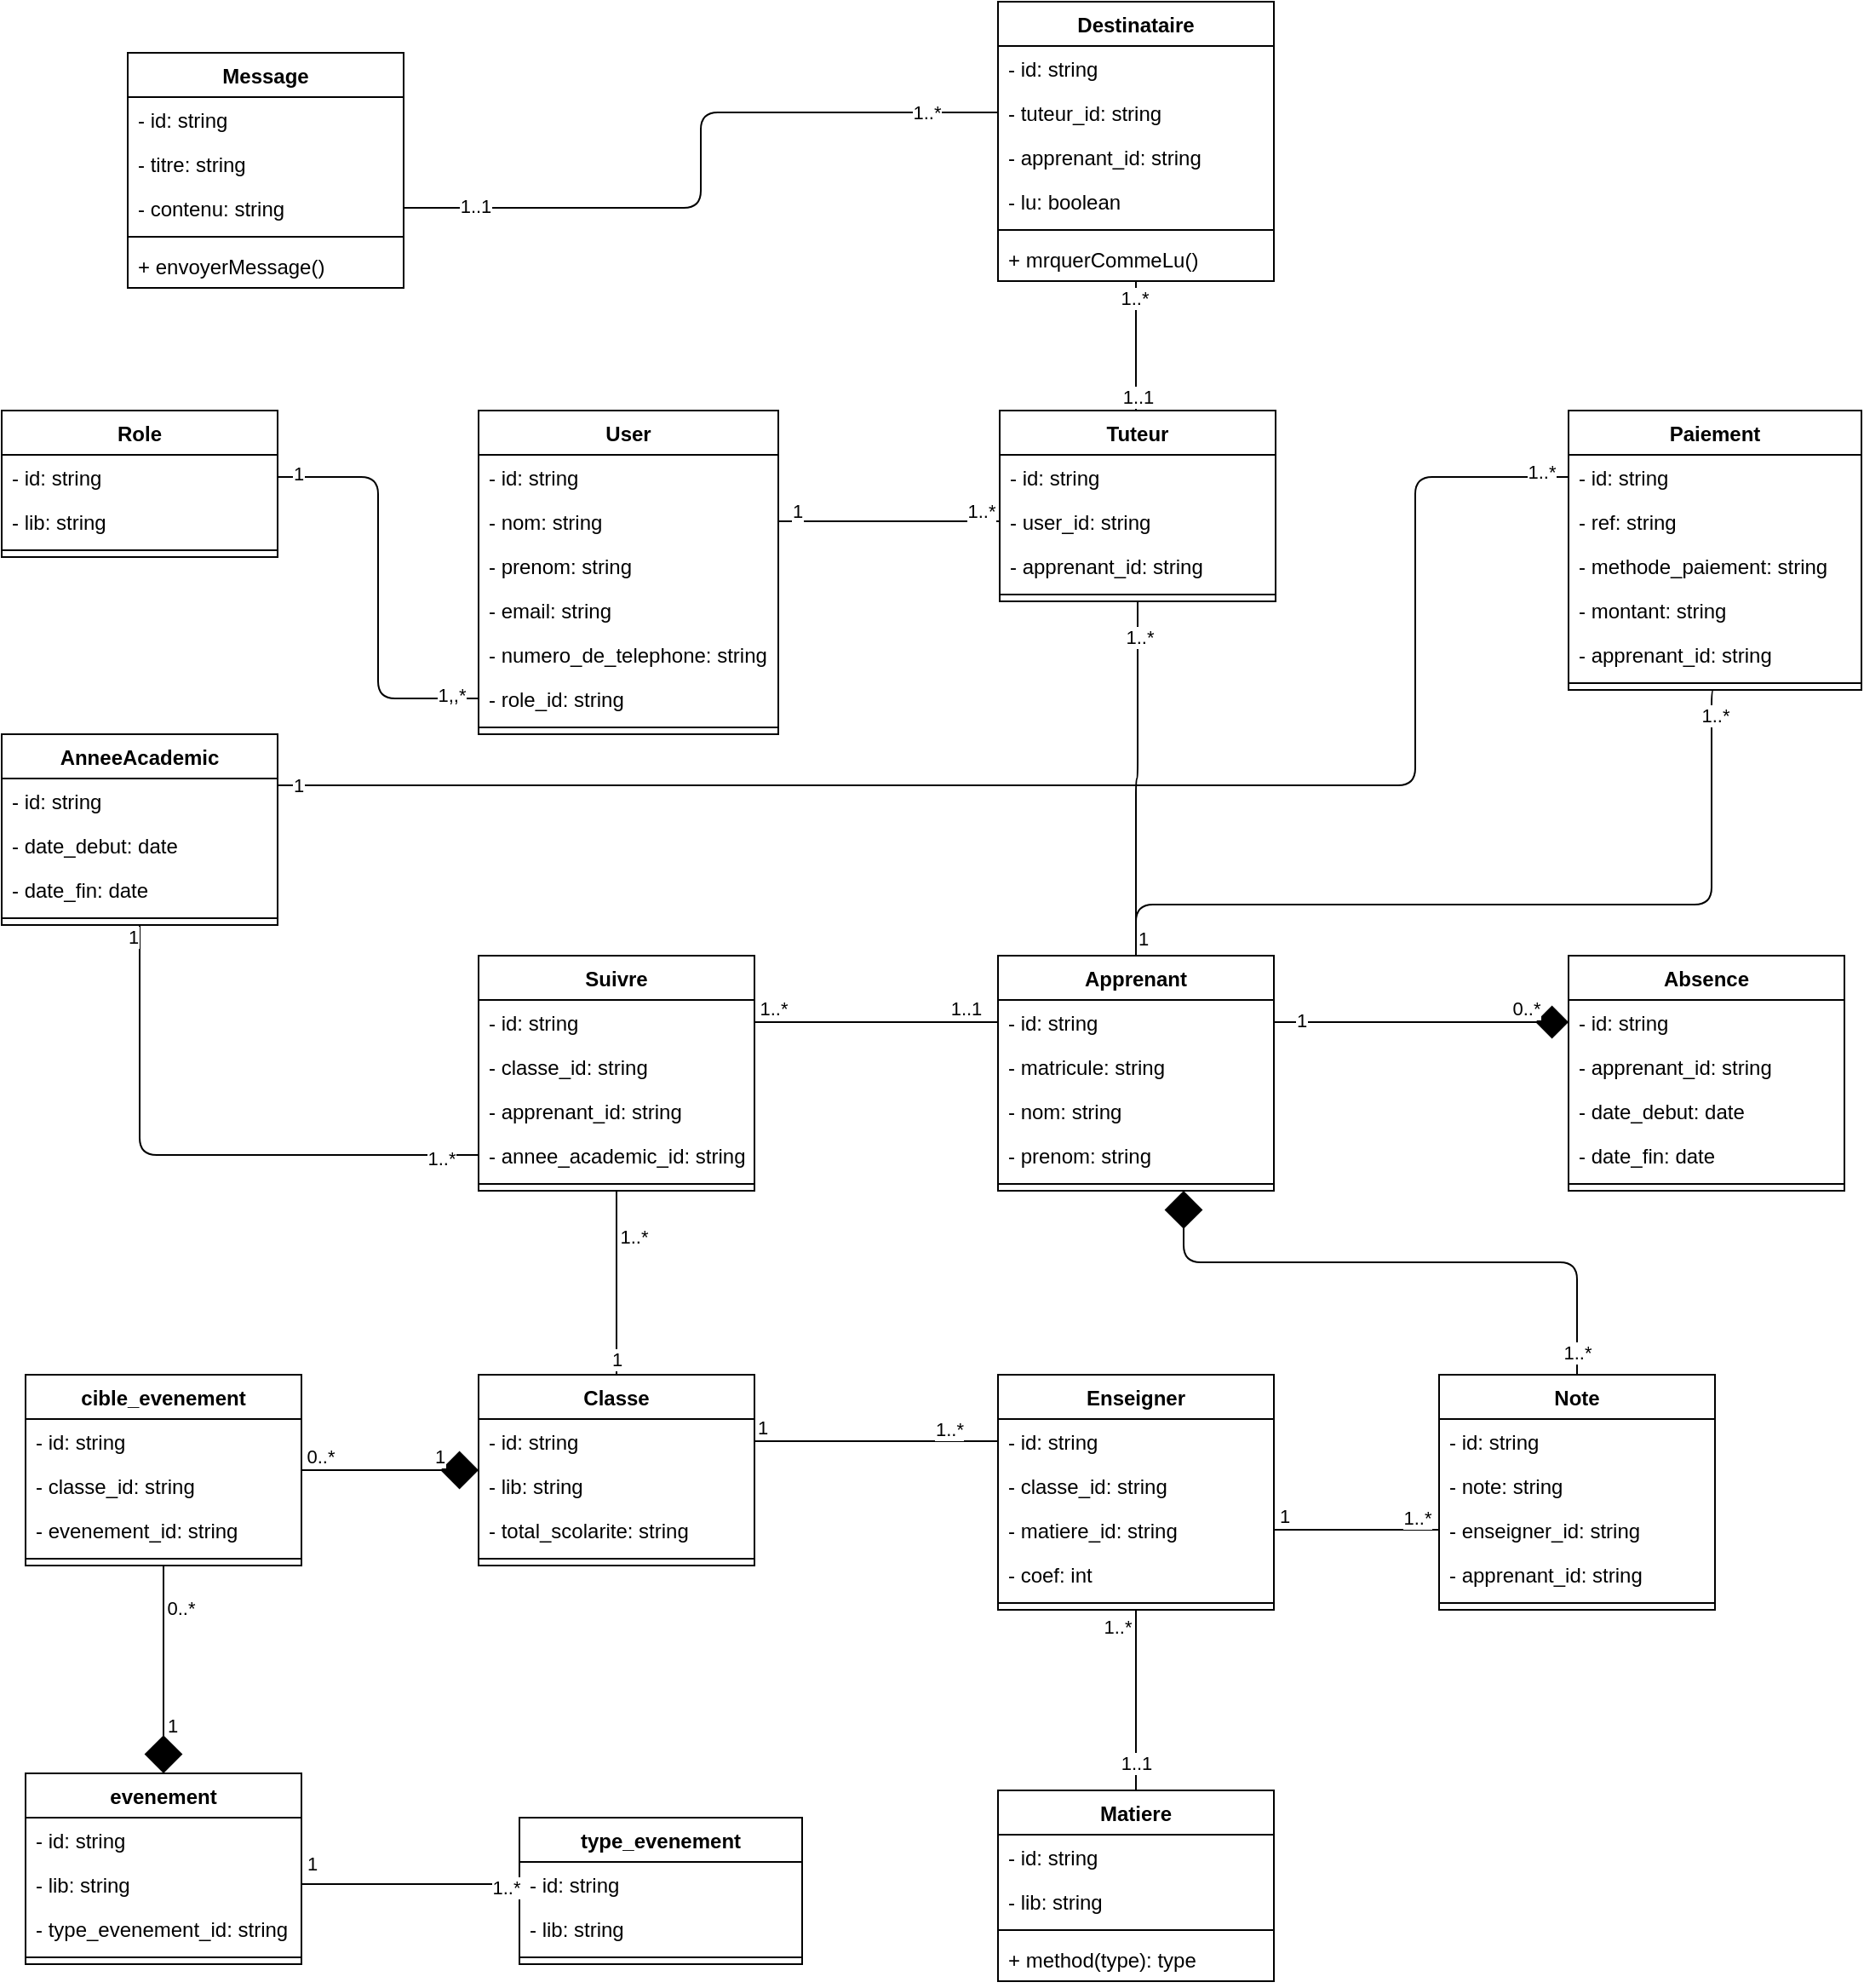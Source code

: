 <mxfile>
    <diagram id="tn3GHaTcJg56_rerdNPX" name="Diagrame de classe">
        <mxGraphModel dx="1648" dy="1445" grid="1" gridSize="10" guides="1" tooltips="1" connect="1" arrows="1" fold="1" page="1" pageScale="1" pageWidth="850" pageHeight="1100" math="0" shadow="0">
            <root>
                <mxCell id="0"/>
                <mxCell id="1" parent="0"/>
                <mxCell id="82" value="" style="edgeStyle=orthogonalEdgeStyle;html=1;endArrow=none;endFill=0;entryX=0.5;entryY=0;entryDx=0;entryDy=0;startArrow=none;startFill=0;endSize=6;startSize=20;" parent="1" source="39" target="43" edge="1">
                    <mxGeometry relative="1" as="geometry"/>
                </mxCell>
                <mxCell id="83" value="1" style="edgeLabel;html=1;align=center;verticalAlign=middle;resizable=0;points=[];" parent="82" vertex="1" connectable="0">
                    <mxGeometry x="0.831" relative="1" as="geometry">
                        <mxPoint as="offset"/>
                    </mxGeometry>
                </mxCell>
                <mxCell id="238" value="1..*" style="edgeLabel;html=1;align=center;verticalAlign=middle;resizable=0;points=[];" parent="82" vertex="1" connectable="0">
                    <mxGeometry x="-0.762" y="2" relative="1" as="geometry">
                        <mxPoint x="8" y="14" as="offset"/>
                    </mxGeometry>
                </mxCell>
                <mxCell id="39" value="Suivre" style="swimlane;fontStyle=1;align=center;verticalAlign=top;childLayout=stackLayout;horizontal=1;startSize=26;horizontalStack=0;resizeParent=1;resizeParentMax=0;resizeLast=0;collapsible=1;marginBottom=0;" parent="1" vertex="1">
                    <mxGeometry x="-414" y="-420" width="162" height="138" as="geometry"/>
                </mxCell>
                <mxCell id="40" value="- id: string" style="text;strokeColor=none;fillColor=none;align=left;verticalAlign=top;spacingLeft=4;spacingRight=4;overflow=hidden;rotatable=0;points=[[0,0.5],[1,0.5]];portConstraint=eastwest;" parent="39" vertex="1">
                    <mxGeometry y="26" width="162" height="26" as="geometry"/>
                </mxCell>
                <mxCell id="96" value="- classe_id: string" style="text;strokeColor=none;fillColor=none;align=left;verticalAlign=top;spacingLeft=4;spacingRight=4;overflow=hidden;rotatable=0;points=[[0,0.5],[1,0.5]];portConstraint=eastwest;" parent="39" vertex="1">
                    <mxGeometry y="52" width="162" height="26" as="geometry"/>
                </mxCell>
                <mxCell id="97" value="- apprenant_id: string" style="text;strokeColor=none;fillColor=none;align=left;verticalAlign=top;spacingLeft=4;spacingRight=4;overflow=hidden;rotatable=0;points=[[0,0.5],[1,0.5]];portConstraint=eastwest;" parent="39" vertex="1">
                    <mxGeometry y="78" width="162" height="26" as="geometry"/>
                </mxCell>
                <mxCell id="91" value="- annee_academic_id: string" style="text;strokeColor=none;fillColor=none;align=left;verticalAlign=top;spacingLeft=4;spacingRight=4;overflow=hidden;rotatable=0;points=[[0,0.5],[1,0.5]];portConstraint=eastwest;" parent="39" vertex="1">
                    <mxGeometry y="104" width="162" height="26" as="geometry"/>
                </mxCell>
                <mxCell id="41" value="" style="line;strokeWidth=1;fillColor=none;align=left;verticalAlign=middle;spacingTop=-1;spacingLeft=3;spacingRight=3;rotatable=0;labelPosition=right;points=[];portConstraint=eastwest;" parent="39" vertex="1">
                    <mxGeometry y="130" width="162" height="8" as="geometry"/>
                </mxCell>
                <mxCell id="176" value="" style="edgeStyle=orthogonalEdgeStyle;html=1;endArrow=none;endFill=0;startArrow=diamond;startFill=1;startSize=20;endSize=20;" parent="1" source="43" target="172" edge="1">
                    <mxGeometry relative="1" as="geometry"/>
                </mxCell>
                <mxCell id="191" value="1" style="edgeLabel;html=1;align=center;verticalAlign=middle;resizable=0;points=[];" parent="176" vertex="1" connectable="0">
                    <mxGeometry x="-0.742" y="2" relative="1" as="geometry">
                        <mxPoint x="-10" y="-10" as="offset"/>
                    </mxGeometry>
                </mxCell>
                <mxCell id="192" value="0..*" style="edgeLabel;html=1;align=center;verticalAlign=middle;resizable=0;points=[];" parent="176" vertex="1" connectable="0">
                    <mxGeometry x="0.742" y="1" relative="1" as="geometry">
                        <mxPoint x="-3" y="-9" as="offset"/>
                    </mxGeometry>
                </mxCell>
                <mxCell id="43" value="Classe" style="swimlane;fontStyle=1;align=center;verticalAlign=top;childLayout=stackLayout;horizontal=1;startSize=26;horizontalStack=0;resizeParent=1;resizeParentMax=0;resizeLast=0;collapsible=1;marginBottom=0;" parent="1" vertex="1">
                    <mxGeometry x="-414" y="-174" width="162" height="112" as="geometry"/>
                </mxCell>
                <mxCell id="44" value="- id: string" style="text;strokeColor=none;fillColor=none;align=left;verticalAlign=top;spacingLeft=4;spacingRight=4;overflow=hidden;rotatable=0;points=[[0,0.5],[1,0.5]];portConstraint=eastwest;" parent="43" vertex="1">
                    <mxGeometry y="26" width="162" height="26" as="geometry"/>
                </mxCell>
                <mxCell id="tAuu7OVrkAULxf5DLWnb-226" value="- lib: string" style="text;strokeColor=none;fillColor=none;align=left;verticalAlign=top;spacingLeft=4;spacingRight=4;overflow=hidden;rotatable=0;points=[[0,0.5],[1,0.5]];portConstraint=eastwest;" parent="43" vertex="1">
                    <mxGeometry y="52" width="162" height="26" as="geometry"/>
                </mxCell>
                <mxCell id="208" value="- total_scolarite: string" style="text;strokeColor=none;fillColor=none;align=left;verticalAlign=top;spacingLeft=4;spacingRight=4;overflow=hidden;rotatable=0;points=[[0,0.5],[1,0.5]];portConstraint=eastwest;" parent="43" vertex="1">
                    <mxGeometry y="78" width="162" height="26" as="geometry"/>
                </mxCell>
                <mxCell id="45" value="" style="line;strokeWidth=1;fillColor=none;align=left;verticalAlign=middle;spacingTop=-1;spacingLeft=3;spacingRight=3;rotatable=0;labelPosition=right;points=[];portConstraint=eastwest;" parent="43" vertex="1">
                    <mxGeometry y="104" width="162" height="8" as="geometry"/>
                </mxCell>
                <mxCell id="47" value="Matiere" style="swimlane;fontStyle=1;align=center;verticalAlign=top;childLayout=stackLayout;horizontal=1;startSize=26;horizontalStack=0;resizeParent=1;resizeParentMax=0;resizeLast=0;collapsible=1;marginBottom=0;" parent="1" vertex="1">
                    <mxGeometry x="-109" y="70" width="162" height="112" as="geometry"/>
                </mxCell>
                <mxCell id="48" value="- id: string" style="text;strokeColor=none;fillColor=none;align=left;verticalAlign=top;spacingLeft=4;spacingRight=4;overflow=hidden;rotatable=0;points=[[0,0.5],[1,0.5]];portConstraint=eastwest;" parent="47" vertex="1">
                    <mxGeometry y="26" width="162" height="26" as="geometry"/>
                </mxCell>
                <mxCell id="95" value="- lib: string" style="text;strokeColor=none;fillColor=none;align=left;verticalAlign=top;spacingLeft=4;spacingRight=4;overflow=hidden;rotatable=0;points=[[0,0.5],[1,0.5]];portConstraint=eastwest;" parent="47" vertex="1">
                    <mxGeometry y="52" width="162" height="26" as="geometry"/>
                </mxCell>
                <mxCell id="49" value="" style="line;strokeWidth=1;fillColor=none;align=left;verticalAlign=middle;spacingTop=-1;spacingLeft=3;spacingRight=3;rotatable=0;labelPosition=right;points=[];portConstraint=eastwest;" parent="47" vertex="1">
                    <mxGeometry y="78" width="162" height="8" as="geometry"/>
                </mxCell>
                <mxCell id="50" value="+ method(type): type" style="text;strokeColor=none;fillColor=none;align=left;verticalAlign=top;spacingLeft=4;spacingRight=4;overflow=hidden;rotatable=0;points=[[0,0.5],[1,0.5]];portConstraint=eastwest;" parent="47" vertex="1">
                    <mxGeometry y="86" width="162" height="26" as="geometry"/>
                </mxCell>
                <mxCell id="241" style="edgeStyle=orthogonalEdgeStyle;html=1;startArrow=none;startFill=0;endArrow=none;endFill=0;startSize=20;endSize=20;entryX=0;entryY=0.5;entryDx=0;entryDy=0;" parent="1" source="51" target="242" edge="1">
                    <mxGeometry relative="1" as="geometry">
                        <Array as="points">
                            <mxPoint x="70" y="-83"/>
                            <mxPoint x="70" y="-83"/>
                        </Array>
                    </mxGeometry>
                </mxCell>
                <mxCell id="244" value="1" style="edgeLabel;html=1;align=center;verticalAlign=middle;resizable=0;points=[];" parent="241" vertex="1" connectable="0">
                    <mxGeometry x="-0.309" y="1" relative="1" as="geometry">
                        <mxPoint x="-28" y="-7" as="offset"/>
                    </mxGeometry>
                </mxCell>
                <mxCell id="245" value="1..*" style="edgeLabel;html=1;align=center;verticalAlign=middle;resizable=0;points=[];" parent="241" vertex="1" connectable="0">
                    <mxGeometry x="0.722" y="1" relative="1" as="geometry">
                        <mxPoint y="-6" as="offset"/>
                    </mxGeometry>
                </mxCell>
                <mxCell id="51" value="Enseigner" style="swimlane;fontStyle=1;align=center;verticalAlign=top;childLayout=stackLayout;horizontal=1;startSize=26;horizontalStack=0;resizeParent=1;resizeParentMax=0;resizeLast=0;collapsible=1;marginBottom=0;" parent="1" vertex="1">
                    <mxGeometry x="-109" y="-174" width="162" height="138" as="geometry"/>
                </mxCell>
                <mxCell id="52" value="- id: string" style="text;strokeColor=none;fillColor=none;align=left;verticalAlign=top;spacingLeft=4;spacingRight=4;overflow=hidden;rotatable=0;points=[[0,0.5],[1,0.5]];portConstraint=eastwest;" parent="51" vertex="1">
                    <mxGeometry y="26" width="162" height="26" as="geometry"/>
                </mxCell>
                <mxCell id="93" value="- classe_id: string" style="text;strokeColor=none;fillColor=none;align=left;verticalAlign=top;spacingLeft=4;spacingRight=4;overflow=hidden;rotatable=0;points=[[0,0.5],[1,0.5]];portConstraint=eastwest;" parent="51" vertex="1">
                    <mxGeometry y="52" width="162" height="26" as="geometry"/>
                </mxCell>
                <mxCell id="94" value="- matiere_id: string" style="text;strokeColor=none;fillColor=none;align=left;verticalAlign=top;spacingLeft=4;spacingRight=4;overflow=hidden;rotatable=0;points=[[0,0.5],[1,0.5]];portConstraint=eastwest;" parent="51" vertex="1">
                    <mxGeometry y="78" width="162" height="26" as="geometry"/>
                </mxCell>
                <mxCell id="81" value="- coef: int" style="text;strokeColor=none;fillColor=none;align=left;verticalAlign=top;spacingLeft=4;spacingRight=4;overflow=hidden;rotatable=0;points=[[0,0.5],[1,0.5]];portConstraint=eastwest;" parent="51" vertex="1">
                    <mxGeometry y="104" width="162" height="26" as="geometry"/>
                </mxCell>
                <mxCell id="53" value="" style="line;strokeWidth=1;fillColor=none;align=left;verticalAlign=middle;spacingTop=-1;spacingLeft=3;spacingRight=3;rotatable=0;labelPosition=right;points=[];portConstraint=eastwest;" parent="51" vertex="1">
                    <mxGeometry y="130" width="162" height="8" as="geometry"/>
                </mxCell>
                <mxCell id="64" value="" style="endArrow=none;html=1;edgeStyle=orthogonalEdgeStyle;exitX=1;exitY=0.5;exitDx=0;exitDy=0;entryX=0;entryY=0.5;entryDx=0;entryDy=0;startArrow=none;startFill=0;endFill=0;startSize=14;endSize=20;" parent="1" source="44" target="52" edge="1">
                    <mxGeometry relative="1" as="geometry">
                        <mxPoint x="-254" y="-150" as="sourcePoint"/>
                        <mxPoint x="-94" y="-150" as="targetPoint"/>
                    </mxGeometry>
                </mxCell>
                <mxCell id="65" value="1" style="edgeLabel;resizable=0;html=1;align=left;verticalAlign=bottom;" parent="64" connectable="0" vertex="1">
                    <mxGeometry x="-1" relative="1" as="geometry"/>
                </mxCell>
                <mxCell id="66" value="1..*" style="edgeLabel;resizable=0;html=1;align=right;verticalAlign=bottom;rotation=0;" parent="64" connectable="0" vertex="1">
                    <mxGeometry x="1" relative="1" as="geometry">
                        <mxPoint x="-20" y="1" as="offset"/>
                    </mxGeometry>
                </mxCell>
                <mxCell id="71" style="edgeStyle=orthogonalEdgeStyle;html=1;endArrow=none;endFill=0;arcSize=20;exitX=0.5;exitY=1;exitDx=0;exitDy=0;startArrow=none;startFill=0;endSize=17;startSize=20;" parent="1" source="51" target="47" edge="1">
                    <mxGeometry relative="1" as="geometry"/>
                </mxCell>
                <mxCell id="78" value="1..1" style="edgeLabel;html=1;align=center;verticalAlign=middle;resizable=0;points=[];" parent="71" vertex="1" connectable="0">
                    <mxGeometry x="0.697" relative="1" as="geometry">
                        <mxPoint as="offset"/>
                    </mxGeometry>
                </mxCell>
                <mxCell id="79" value="1..*" style="edgeLabel;html=1;align=center;verticalAlign=middle;resizable=0;points=[];" parent="71" vertex="1" connectable="0">
                    <mxGeometry x="-0.786" y="-3" relative="1" as="geometry">
                        <mxPoint x="-8" y="-2" as="offset"/>
                    </mxGeometry>
                </mxCell>
                <mxCell id="107" value="" style="edgeStyle=orthogonalEdgeStyle;html=1;endArrow=diamond;endFill=1;exitX=1;exitY=0.5;exitDx=0;exitDy=0;entryX=0;entryY=0.5;entryDx=0;entryDy=0;endSize=17;" parent="1" source="85" target="102" edge="1">
                    <mxGeometry relative="1" as="geometry"/>
                </mxCell>
                <mxCell id="109" value="1" style="edgeLabel;html=1;align=center;verticalAlign=middle;resizable=0;points=[];" parent="107" vertex="1" connectable="0">
                    <mxGeometry x="-0.818" y="1" relative="1" as="geometry">
                        <mxPoint as="offset"/>
                    </mxGeometry>
                </mxCell>
                <mxCell id="110" value="0..*" style="edgeLabel;html=1;align=center;verticalAlign=middle;resizable=0;points=[];" parent="107" vertex="1" connectable="0">
                    <mxGeometry x="0.825" y="3" relative="1" as="geometry">
                        <mxPoint x="-10" y="-5" as="offset"/>
                    </mxGeometry>
                </mxCell>
                <mxCell id="146" style="edgeStyle=orthogonalEdgeStyle;html=1;entryX=0.5;entryY=1;entryDx=0;entryDy=0;endArrow=none;endFill=0;" parent="1" source="84" target="120" edge="1">
                    <mxGeometry relative="1" as="geometry">
                        <mxPoint x="-28.134" y="-601.324" as="targetPoint"/>
                    </mxGeometry>
                </mxCell>
                <mxCell id="149" value="1..*" style="edgeLabel;html=1;align=center;verticalAlign=middle;resizable=0;points=[];" parent="146" vertex="1" connectable="0">
                    <mxGeometry x="0.8" y="-1" relative="1" as="geometry">
                        <mxPoint as="offset"/>
                    </mxGeometry>
                </mxCell>
                <mxCell id="151" value="1" style="edgeLabel;html=1;align=center;verticalAlign=middle;resizable=0;points=[];" parent="146" vertex="1" connectable="0">
                    <mxGeometry x="-0.805" y="-1" relative="1" as="geometry">
                        <mxPoint x="3" y="10" as="offset"/>
                    </mxGeometry>
                </mxCell>
                <mxCell id="203" style="edgeStyle=orthogonalEdgeStyle;html=1;endArrow=none;endFill=0;entryX=0.5;entryY=1;entryDx=0;entryDy=0;" parent="1" source="84" target="197" edge="1">
                    <mxGeometry relative="1" as="geometry">
                        <mxPoint x="294" y="-570" as="targetPoint"/>
                        <Array as="points">
                            <mxPoint x="-28" y="-450"/>
                            <mxPoint x="310" y="-450"/>
                            <mxPoint x="310" y="-576"/>
                        </Array>
                    </mxGeometry>
                </mxCell>
                <mxCell id="206" value="1..*" style="edgeLabel;html=1;align=center;verticalAlign=middle;resizable=0;points=[];" parent="203" vertex="1" connectable="0">
                    <mxGeometry x="0.931" y="-2" relative="1" as="geometry">
                        <mxPoint as="offset"/>
                    </mxGeometry>
                </mxCell>
                <mxCell id="240" style="edgeStyle=orthogonalEdgeStyle;html=1;entryX=0.5;entryY=0;entryDx=0;entryDy=0;startArrow=diamond;startFill=1;endArrow=none;endFill=0;startSize=20;endSize=20;" parent="1" source="84" target="163" edge="1">
                    <mxGeometry relative="1" as="geometry">
                        <Array as="points">
                            <mxPoint y="-240"/>
                            <mxPoint x="231" y="-240"/>
                        </Array>
                    </mxGeometry>
                </mxCell>
                <mxCell id="246" value="1..*" style="edgeLabel;html=1;align=center;verticalAlign=middle;resizable=0;points=[];" parent="240" vertex="1" connectable="0">
                    <mxGeometry x="0.922" relative="1" as="geometry">
                        <mxPoint as="offset"/>
                    </mxGeometry>
                </mxCell>
                <mxCell id="84" value="Apprenant" style="swimlane;fontStyle=1;align=center;verticalAlign=top;childLayout=stackLayout;horizontal=1;startSize=26;horizontalStack=0;resizeParent=1;resizeParentMax=0;resizeLast=0;collapsible=1;marginBottom=0;" parent="1" vertex="1">
                    <mxGeometry x="-109" y="-420" width="162" height="138" as="geometry"/>
                </mxCell>
                <mxCell id="85" value="- id: string" style="text;strokeColor=none;fillColor=none;align=left;verticalAlign=top;spacingLeft=4;spacingRight=4;overflow=hidden;rotatable=0;points=[[0,0.5],[1,0.5]];portConstraint=eastwest;" parent="84" vertex="1">
                    <mxGeometry y="26" width="162" height="26" as="geometry"/>
                </mxCell>
                <mxCell id="tAuu7OVrkAULxf5DLWnb-229" value="- matricule: string" style="text;strokeColor=none;fillColor=none;align=left;verticalAlign=top;spacingLeft=4;spacingRight=4;overflow=hidden;rotatable=0;points=[[0,0.5],[1,0.5]];portConstraint=eastwest;" parent="84" vertex="1">
                    <mxGeometry y="52" width="162" height="26" as="geometry"/>
                </mxCell>
                <mxCell id="98" value="- nom: string" style="text;strokeColor=none;fillColor=none;align=left;verticalAlign=top;spacingLeft=4;spacingRight=4;overflow=hidden;rotatable=0;points=[[0,0.5],[1,0.5]];portConstraint=eastwest;" parent="84" vertex="1">
                    <mxGeometry y="78" width="162" height="26" as="geometry"/>
                </mxCell>
                <mxCell id="99" value="- prenom: string" style="text;strokeColor=none;fillColor=none;align=left;verticalAlign=top;spacingLeft=4;spacingRight=4;overflow=hidden;rotatable=0;points=[[0,0.5],[1,0.5]];portConstraint=eastwest;" parent="84" vertex="1">
                    <mxGeometry y="104" width="162" height="26" as="geometry"/>
                </mxCell>
                <mxCell id="86" value="" style="line;strokeWidth=1;fillColor=none;align=left;verticalAlign=middle;spacingTop=-1;spacingLeft=3;spacingRight=3;rotatable=0;labelPosition=right;points=[];portConstraint=eastwest;" parent="84" vertex="1">
                    <mxGeometry y="130" width="162" height="8" as="geometry"/>
                </mxCell>
                <mxCell id="88" style="edgeStyle=orthogonalEdgeStyle;html=1;exitX=1;exitY=0.5;exitDx=0;exitDy=0;entryX=0;entryY=0.5;entryDx=0;entryDy=0;endArrow=none;endFill=0;startArrow=none;startFill=0;startSize=20;endSize=20;" parent="1" source="40" target="85" edge="1">
                    <mxGeometry relative="1" as="geometry"/>
                </mxCell>
                <mxCell id="89" value="1..*" style="edgeLabel;html=1;align=center;verticalAlign=middle;resizable=0;points=[];" parent="88" vertex="1" connectable="0">
                    <mxGeometry x="-0.853" y="-2" relative="1" as="geometry">
                        <mxPoint y="-10" as="offset"/>
                    </mxGeometry>
                </mxCell>
                <mxCell id="90" value="1..1" style="edgeLabel;html=1;align=center;verticalAlign=middle;resizable=0;points=[];" parent="88" vertex="1" connectable="0">
                    <mxGeometry x="0.802" y="1" relative="1" as="geometry">
                        <mxPoint x="-5" y="-7" as="offset"/>
                    </mxGeometry>
                </mxCell>
                <mxCell id="101" value="Absence" style="swimlane;fontStyle=1;align=center;verticalAlign=top;childLayout=stackLayout;horizontal=1;startSize=26;horizontalStack=0;resizeParent=1;resizeParentMax=0;resizeLast=0;collapsible=1;marginBottom=0;" parent="1" vertex="1">
                    <mxGeometry x="226" y="-420" width="162" height="138" as="geometry"/>
                </mxCell>
                <mxCell id="102" value="- id: string" style="text;strokeColor=none;fillColor=none;align=left;verticalAlign=top;spacingLeft=4;spacingRight=4;overflow=hidden;rotatable=0;points=[[0,0.5],[1,0.5]];portConstraint=eastwest;" parent="101" vertex="1">
                    <mxGeometry y="26" width="162" height="26" as="geometry"/>
                </mxCell>
                <mxCell id="236" value="- apprenant_id: string" style="text;strokeColor=none;fillColor=none;align=left;verticalAlign=top;spacingLeft=4;spacingRight=4;overflow=hidden;rotatable=0;points=[[0,0.5],[1,0.5]];portConstraint=eastwest;" parent="101" vertex="1">
                    <mxGeometry y="52" width="162" height="26" as="geometry"/>
                </mxCell>
                <mxCell id="103" value="- date_debut: date" style="text;strokeColor=none;fillColor=none;align=left;verticalAlign=top;spacingLeft=4;spacingRight=4;overflow=hidden;rotatable=0;points=[[0,0.5],[1,0.5]];portConstraint=eastwest;" parent="101" vertex="1">
                    <mxGeometry y="78" width="162" height="26" as="geometry"/>
                </mxCell>
                <mxCell id="108" value="- date_fin: date" style="text;strokeColor=none;fillColor=none;align=left;verticalAlign=top;spacingLeft=4;spacingRight=4;overflow=hidden;rotatable=0;points=[[0,0.5],[1,0.5]];portConstraint=eastwest;" parent="101" vertex="1">
                    <mxGeometry y="104" width="162" height="26" as="geometry"/>
                </mxCell>
                <mxCell id="105" value="" style="line;strokeWidth=1;fillColor=none;align=left;verticalAlign=middle;spacingTop=-1;spacingLeft=3;spacingRight=3;rotatable=0;labelPosition=right;points=[];portConstraint=eastwest;" parent="101" vertex="1">
                    <mxGeometry y="130" width="162" height="8" as="geometry"/>
                </mxCell>
                <mxCell id="114" value="User" style="swimlane;fontStyle=1;align=center;verticalAlign=top;childLayout=stackLayout;horizontal=1;startSize=26;horizontalStack=0;resizeParent=1;resizeParentMax=0;resizeLast=0;collapsible=1;marginBottom=0;" parent="1" vertex="1">
                    <mxGeometry x="-414" y="-740" width="176" height="190" as="geometry"/>
                </mxCell>
                <mxCell id="116" value="- id: string" style="text;strokeColor=none;fillColor=none;align=left;verticalAlign=top;spacingLeft=4;spacingRight=4;overflow=hidden;rotatable=0;points=[[0,0.5],[1,0.5]];portConstraint=eastwest;" parent="114" vertex="1">
                    <mxGeometry y="26" width="176" height="26" as="geometry"/>
                </mxCell>
                <mxCell id="115" value="- nom: string" style="text;strokeColor=none;fillColor=none;align=left;verticalAlign=top;spacingLeft=4;spacingRight=4;overflow=hidden;rotatable=0;points=[[0,0.5],[1,0.5]];portConstraint=eastwest;" parent="114" vertex="1">
                    <mxGeometry y="52" width="176" height="26" as="geometry"/>
                </mxCell>
                <mxCell id="117" value="- prenom: string" style="text;strokeColor=none;fillColor=none;align=left;verticalAlign=top;spacingLeft=4;spacingRight=4;overflow=hidden;rotatable=0;points=[[0,0.5],[1,0.5]];portConstraint=eastwest;" parent="114" vertex="1">
                    <mxGeometry y="78" width="176" height="26" as="geometry"/>
                </mxCell>
                <mxCell id="126" value="- email: string" style="text;strokeColor=none;fillColor=none;align=left;verticalAlign=top;spacingLeft=4;spacingRight=4;overflow=hidden;rotatable=0;points=[[0,0.5],[1,0.5]];portConstraint=eastwest;" parent="114" vertex="1">
                    <mxGeometry y="104" width="176" height="26" as="geometry"/>
                </mxCell>
                <mxCell id="127" value="- numero_de_telephone: string" style="text;strokeColor=none;fillColor=none;align=left;verticalAlign=top;spacingLeft=4;spacingRight=4;overflow=hidden;rotatable=0;points=[[0,0.5],[1,0.5]];portConstraint=eastwest;" parent="114" vertex="1">
                    <mxGeometry y="130" width="176" height="26" as="geometry"/>
                </mxCell>
                <mxCell id="128" value="- role_id: string" style="text;strokeColor=none;fillColor=none;align=left;verticalAlign=top;spacingLeft=4;spacingRight=4;overflow=hidden;rotatable=0;points=[[0,0.5],[1,0.5]];portConstraint=eastwest;" parent="114" vertex="1">
                    <mxGeometry y="156" width="176" height="26" as="geometry"/>
                </mxCell>
                <mxCell id="118" value="" style="line;strokeWidth=1;fillColor=none;align=left;verticalAlign=middle;spacingTop=-1;spacingLeft=3;spacingRight=3;rotatable=0;labelPosition=right;points=[];portConstraint=eastwest;" parent="114" vertex="1">
                    <mxGeometry y="182" width="176" height="8" as="geometry"/>
                </mxCell>
                <mxCell id="120" value="Tuteur" style="swimlane;fontStyle=1;align=center;verticalAlign=top;childLayout=stackLayout;horizontal=1;startSize=26;horizontalStack=0;resizeParent=1;resizeParentMax=0;resizeLast=0;collapsible=1;marginBottom=0;" parent="1" vertex="1">
                    <mxGeometry x="-108" y="-740" width="162" height="112" as="geometry"/>
                </mxCell>
                <mxCell id="121" value="- id: string" style="text;strokeColor=none;fillColor=none;align=left;verticalAlign=top;spacingLeft=4;spacingRight=4;overflow=hidden;rotatable=0;points=[[0,0.5],[1,0.5]];portConstraint=eastwest;" parent="120" vertex="1">
                    <mxGeometry y="26" width="162" height="26" as="geometry"/>
                </mxCell>
                <mxCell id="122" value="- user_id: string" style="text;strokeColor=none;fillColor=none;align=left;verticalAlign=top;spacingLeft=4;spacingRight=4;overflow=hidden;rotatable=0;points=[[0,0.5],[1,0.5]];portConstraint=eastwest;" parent="120" vertex="1">
                    <mxGeometry y="52" width="162" height="26" as="geometry"/>
                </mxCell>
                <mxCell id="123" value="- apprenant_id: string" style="text;strokeColor=none;fillColor=none;align=left;verticalAlign=top;spacingLeft=4;spacingRight=4;overflow=hidden;rotatable=0;points=[[0,0.5],[1,0.5]];portConstraint=eastwest;" parent="120" vertex="1">
                    <mxGeometry y="78" width="162" height="26" as="geometry"/>
                </mxCell>
                <mxCell id="124" value="" style="line;strokeWidth=1;fillColor=none;align=left;verticalAlign=middle;spacingTop=-1;spacingLeft=3;spacingRight=3;rotatable=0;labelPosition=right;points=[];portConstraint=eastwest;" parent="120" vertex="1">
                    <mxGeometry y="104" width="162" height="8" as="geometry"/>
                </mxCell>
                <mxCell id="129" value="Role" style="swimlane;fontStyle=1;align=center;verticalAlign=top;childLayout=stackLayout;horizontal=1;startSize=26;horizontalStack=0;resizeParent=1;resizeParentMax=0;resizeLast=0;collapsible=1;marginBottom=0;" parent="1" vertex="1">
                    <mxGeometry x="-694" y="-740" width="162" height="86" as="geometry"/>
                </mxCell>
                <mxCell id="130" value="- id: string" style="text;strokeColor=none;fillColor=none;align=left;verticalAlign=top;spacingLeft=4;spacingRight=4;overflow=hidden;rotatable=0;points=[[0,0.5],[1,0.5]];portConstraint=eastwest;" parent="129" vertex="1">
                    <mxGeometry y="26" width="162" height="26" as="geometry"/>
                </mxCell>
                <mxCell id="131" value="- lib: string" style="text;strokeColor=none;fillColor=none;align=left;verticalAlign=top;spacingLeft=4;spacingRight=4;overflow=hidden;rotatable=0;points=[[0,0.5],[1,0.5]];portConstraint=eastwest;" parent="129" vertex="1">
                    <mxGeometry y="52" width="162" height="26" as="geometry"/>
                </mxCell>
                <mxCell id="136" value="" style="line;strokeWidth=1;fillColor=none;align=left;verticalAlign=middle;spacingTop=-1;spacingLeft=3;spacingRight=3;rotatable=0;labelPosition=right;points=[];portConstraint=eastwest;" parent="129" vertex="1">
                    <mxGeometry y="78" width="162" height="8" as="geometry"/>
                </mxCell>
                <mxCell id="138" style="edgeStyle=orthogonalEdgeStyle;html=1;endArrow=none;endFill=0;" parent="1" source="128" target="130" edge="1">
                    <mxGeometry relative="1" as="geometry"/>
                </mxCell>
                <mxCell id="139" value="1,,*" style="edgeLabel;html=1;align=center;verticalAlign=middle;resizable=0;points=[];" parent="138" vertex="1" connectable="0">
                    <mxGeometry x="-0.87" y="-2" relative="1" as="geometry">
                        <mxPoint as="offset"/>
                    </mxGeometry>
                </mxCell>
                <mxCell id="145" value="1" style="edgeLabel;html=1;align=center;verticalAlign=middle;resizable=0;points=[];" parent="138" vertex="1" connectable="0">
                    <mxGeometry x="0.905" y="-2" relative="1" as="geometry">
                        <mxPoint as="offset"/>
                    </mxGeometry>
                </mxCell>
                <mxCell id="147" style="edgeStyle=orthogonalEdgeStyle;html=1;entryX=1;entryY=0.5;entryDx=0;entryDy=0;endArrow=none;endFill=0;" parent="1" source="122" target="115" edge="1">
                    <mxGeometry relative="1" as="geometry"/>
                </mxCell>
                <mxCell id="148" value="1..*" style="edgeLabel;html=1;align=center;verticalAlign=middle;resizable=0;points=[];" parent="147" vertex="1" connectable="0">
                    <mxGeometry x="-0.753" y="1" relative="1" as="geometry">
                        <mxPoint x="5" y="-7" as="offset"/>
                    </mxGeometry>
                </mxCell>
                <mxCell id="150" value="1" style="edgeLabel;html=1;align=center;verticalAlign=middle;resizable=0;points=[];" parent="147" vertex="1" connectable="0">
                    <mxGeometry x="0.808" y="3" relative="1" as="geometry">
                        <mxPoint x="-2" y="-9" as="offset"/>
                    </mxGeometry>
                </mxCell>
                <mxCell id="160" style="edgeStyle=orthogonalEdgeStyle;html=1;entryX=0;entryY=0.5;entryDx=0;entryDy=0;endArrow=none;endFill=0;" parent="1" source="152" target="91" edge="1">
                    <mxGeometry relative="1" as="geometry"/>
                </mxCell>
                <mxCell id="161" value="1..*" style="edgeLabel;html=1;align=center;verticalAlign=middle;resizable=0;points=[];" parent="160" vertex="1" connectable="0">
                    <mxGeometry x="0.869" y="-2" relative="1" as="geometry">
                        <mxPoint as="offset"/>
                    </mxGeometry>
                </mxCell>
                <mxCell id="162" value="1" style="edgeLabel;html=1;align=center;verticalAlign=middle;resizable=0;points=[];" parent="160" vertex="1" connectable="0">
                    <mxGeometry x="-0.891" y="-4" relative="1" as="geometry">
                        <mxPoint y="-11" as="offset"/>
                    </mxGeometry>
                </mxCell>
                <mxCell id="204" style="edgeStyle=orthogonalEdgeStyle;html=1;entryX=0;entryY=0.5;entryDx=0;entryDy=0;endArrow=none;endFill=0;" parent="1" source="152" target="198" edge="1">
                    <mxGeometry relative="1" as="geometry">
                        <Array as="points">
                            <mxPoint x="-613" y="-520"/>
                            <mxPoint x="136" y="-520"/>
                            <mxPoint x="136" y="-701"/>
                        </Array>
                    </mxGeometry>
                </mxCell>
                <mxCell id="205" value="1" style="edgeLabel;html=1;align=center;verticalAlign=middle;resizable=0;points=[];" parent="204" vertex="1" connectable="0">
                    <mxGeometry x="-0.976" relative="1" as="geometry">
                        <mxPoint as="offset"/>
                    </mxGeometry>
                </mxCell>
                <mxCell id="207" value="1..*" style="edgeLabel;html=1;align=center;verticalAlign=middle;resizable=0;points=[];" parent="204" vertex="1" connectable="0">
                    <mxGeometry x="0.966" y="3" relative="1" as="geometry">
                        <mxPoint as="offset"/>
                    </mxGeometry>
                </mxCell>
                <mxCell id="152" value="AnneeAcademic" style="swimlane;fontStyle=1;align=center;verticalAlign=top;childLayout=stackLayout;horizontal=1;startSize=26;horizontalStack=0;resizeParent=1;resizeParentMax=0;resizeLast=0;collapsible=1;marginBottom=0;" parent="1" vertex="1">
                    <mxGeometry x="-694" y="-550" width="162" height="112" as="geometry"/>
                </mxCell>
                <mxCell id="153" value="- id: string" style="text;strokeColor=none;fillColor=none;align=left;verticalAlign=top;spacingLeft=4;spacingRight=4;overflow=hidden;rotatable=0;points=[[0,0.5],[1,0.5]];portConstraint=eastwest;" parent="152" vertex="1">
                    <mxGeometry y="26" width="162" height="26" as="geometry"/>
                </mxCell>
                <mxCell id="156" value="- date_debut: date" style="text;strokeColor=none;fillColor=none;align=left;verticalAlign=top;spacingLeft=4;spacingRight=4;overflow=hidden;rotatable=0;points=[[0,0.5],[1,0.5]];portConstraint=eastwest;" parent="152" vertex="1">
                    <mxGeometry y="52" width="162" height="26" as="geometry"/>
                </mxCell>
                <mxCell id="157" value="- date_fin: date" style="text;strokeColor=none;fillColor=none;align=left;verticalAlign=top;spacingLeft=4;spacingRight=4;overflow=hidden;rotatable=0;points=[[0,0.5],[1,0.5]];portConstraint=eastwest;" parent="152" vertex="1">
                    <mxGeometry y="78" width="162" height="26" as="geometry"/>
                </mxCell>
                <mxCell id="158" value="" style="line;strokeWidth=1;fillColor=none;align=left;verticalAlign=middle;spacingTop=-1;spacingLeft=3;spacingRight=3;rotatable=0;labelPosition=right;points=[];portConstraint=eastwest;" parent="152" vertex="1">
                    <mxGeometry y="104" width="162" height="8" as="geometry"/>
                </mxCell>
                <mxCell id="163" value="Note" style="swimlane;fontStyle=1;align=center;verticalAlign=top;childLayout=stackLayout;horizontal=1;startSize=26;horizontalStack=0;resizeParent=1;resizeParentMax=0;resizeLast=0;collapsible=1;marginBottom=0;" parent="1" vertex="1">
                    <mxGeometry x="150" y="-174" width="162" height="138" as="geometry"/>
                </mxCell>
                <mxCell id="164" value="- id: string" style="text;strokeColor=none;fillColor=none;align=left;verticalAlign=top;spacingLeft=4;spacingRight=4;overflow=hidden;rotatable=0;points=[[0,0.5],[1,0.5]];portConstraint=eastwest;" parent="163" vertex="1">
                    <mxGeometry y="26" width="162" height="26" as="geometry"/>
                </mxCell>
                <mxCell id="169" value="- note: string" style="text;strokeColor=none;fillColor=none;align=left;verticalAlign=top;spacingLeft=4;spacingRight=4;overflow=hidden;rotatable=0;points=[[0,0.5],[1,0.5]];portConstraint=eastwest;" parent="163" vertex="1">
                    <mxGeometry y="52" width="162" height="26" as="geometry"/>
                </mxCell>
                <mxCell id="242" value="- enseigner_id: string" style="text;strokeColor=none;fillColor=none;align=left;verticalAlign=top;spacingLeft=4;spacingRight=4;overflow=hidden;rotatable=0;points=[[0,0.5],[1,0.5]];portConstraint=eastwest;" parent="163" vertex="1">
                    <mxGeometry y="78" width="162" height="26" as="geometry"/>
                </mxCell>
                <mxCell id="243" value="- apprenant_id: string" style="text;strokeColor=none;fillColor=none;align=left;verticalAlign=top;spacingLeft=4;spacingRight=4;overflow=hidden;rotatable=0;points=[[0,0.5],[1,0.5]];portConstraint=eastwest;" parent="163" vertex="1">
                    <mxGeometry y="104" width="162" height="26" as="geometry"/>
                </mxCell>
                <mxCell id="165" value="" style="line;strokeWidth=1;fillColor=none;align=left;verticalAlign=middle;spacingTop=-1;spacingLeft=3;spacingRight=3;rotatable=0;labelPosition=right;points=[];portConstraint=eastwest;" parent="163" vertex="1">
                    <mxGeometry y="130" width="162" height="8" as="geometry"/>
                </mxCell>
                <mxCell id="181" value="" style="edgeStyle=orthogonalEdgeStyle;html=1;endArrow=diamond;endFill=1;startArrow=none;startFill=0;startSize=20;endSize=20;" parent="1" source="172" target="177" edge="1">
                    <mxGeometry relative="1" as="geometry"/>
                </mxCell>
                <mxCell id="193" value="0..*" style="edgeLabel;html=1;align=center;verticalAlign=middle;resizable=0;points=[];" parent="181" vertex="1" connectable="0">
                    <mxGeometry x="-0.805" y="1" relative="1" as="geometry">
                        <mxPoint x="9" y="13" as="offset"/>
                    </mxGeometry>
                </mxCell>
                <mxCell id="194" value="1" style="edgeLabel;html=1;align=center;verticalAlign=middle;resizable=0;points=[];" parent="181" vertex="1" connectable="0">
                    <mxGeometry x="0.789" y="1" relative="1" as="geometry">
                        <mxPoint x="4" y="-15" as="offset"/>
                    </mxGeometry>
                </mxCell>
                <mxCell id="172" value="cible_evenement" style="swimlane;fontStyle=1;align=center;verticalAlign=top;childLayout=stackLayout;horizontal=1;startSize=26;horizontalStack=0;resizeParent=1;resizeParentMax=0;resizeLast=0;collapsible=1;marginBottom=0;" parent="1" vertex="1">
                    <mxGeometry x="-680" y="-174" width="162" height="112" as="geometry"/>
                </mxCell>
                <mxCell id="173" value="- id: string" style="text;strokeColor=none;fillColor=none;align=left;verticalAlign=top;spacingLeft=4;spacingRight=4;overflow=hidden;rotatable=0;points=[[0,0.5],[1,0.5]];portConstraint=eastwest;" parent="172" vertex="1">
                    <mxGeometry y="26" width="162" height="26" as="geometry"/>
                </mxCell>
                <mxCell id="tAuu7OVrkAULxf5DLWnb-227" value="- classe_id: string" style="text;strokeColor=none;fillColor=none;align=left;verticalAlign=top;spacingLeft=4;spacingRight=4;overflow=hidden;rotatable=0;points=[[0,0.5],[1,0.5]];portConstraint=eastwest;" parent="172" vertex="1">
                    <mxGeometry y="52" width="162" height="26" as="geometry"/>
                </mxCell>
                <mxCell id="tAuu7OVrkAULxf5DLWnb-228" value="- evenement_id: string" style="text;strokeColor=none;fillColor=none;align=left;verticalAlign=top;spacingLeft=4;spacingRight=4;overflow=hidden;rotatable=0;points=[[0,0.5],[1,0.5]];portConstraint=eastwest;" parent="172" vertex="1">
                    <mxGeometry y="78" width="162" height="26" as="geometry"/>
                </mxCell>
                <mxCell id="174" value="" style="line;strokeWidth=1;fillColor=none;align=left;verticalAlign=middle;spacingTop=-1;spacingLeft=3;spacingRight=3;rotatable=0;labelPosition=right;points=[];portConstraint=eastwest;" parent="172" vertex="1">
                    <mxGeometry y="104" width="162" height="8" as="geometry"/>
                </mxCell>
                <mxCell id="177" value="evenement" style="swimlane;fontStyle=1;align=center;verticalAlign=top;childLayout=stackLayout;horizontal=1;startSize=26;horizontalStack=0;resizeParent=1;resizeParentMax=0;resizeLast=0;collapsible=1;marginBottom=0;" parent="1" vertex="1">
                    <mxGeometry x="-680" y="60" width="162" height="112" as="geometry"/>
                </mxCell>
                <mxCell id="178" value="- id: string" style="text;strokeColor=none;fillColor=none;align=left;verticalAlign=top;spacingLeft=4;spacingRight=4;overflow=hidden;rotatable=0;points=[[0,0.5],[1,0.5]];portConstraint=eastwest;" parent="177" vertex="1">
                    <mxGeometry y="26" width="162" height="26" as="geometry"/>
                </mxCell>
                <mxCell id="182" value="- lib: string" style="text;strokeColor=none;fillColor=none;align=left;verticalAlign=top;spacingLeft=4;spacingRight=4;overflow=hidden;rotatable=0;points=[[0,0.5],[1,0.5]];portConstraint=eastwest;" parent="177" vertex="1">
                    <mxGeometry y="52" width="162" height="26" as="geometry"/>
                </mxCell>
                <mxCell id="183" value="- type_evenement_id: string" style="text;strokeColor=none;fillColor=none;align=left;verticalAlign=top;spacingLeft=4;spacingRight=4;overflow=hidden;rotatable=0;points=[[0,0.5],[1,0.5]];portConstraint=eastwest;" parent="177" vertex="1">
                    <mxGeometry y="78" width="162" height="26" as="geometry"/>
                </mxCell>
                <mxCell id="179" value="" style="line;strokeWidth=1;fillColor=none;align=left;verticalAlign=middle;spacingTop=-1;spacingLeft=3;spacingRight=3;rotatable=0;labelPosition=right;points=[];portConstraint=eastwest;" parent="177" vertex="1">
                    <mxGeometry y="104" width="162" height="8" as="geometry"/>
                </mxCell>
                <mxCell id="184" value="type_evenement" style="swimlane;fontStyle=1;align=center;verticalAlign=top;childLayout=stackLayout;horizontal=1;startSize=26;horizontalStack=0;resizeParent=1;resizeParentMax=0;resizeLast=0;collapsible=1;marginBottom=0;" parent="1" vertex="1">
                    <mxGeometry x="-390" y="86" width="166" height="86" as="geometry"/>
                </mxCell>
                <mxCell id="185" value="- id: string" style="text;strokeColor=none;fillColor=none;align=left;verticalAlign=top;spacingLeft=4;spacingRight=4;overflow=hidden;rotatable=0;points=[[0,0.5],[1,0.5]];portConstraint=eastwest;" parent="184" vertex="1">
                    <mxGeometry y="26" width="166" height="26" as="geometry"/>
                </mxCell>
                <mxCell id="186" value="- lib: string" style="text;strokeColor=none;fillColor=none;align=left;verticalAlign=top;spacingLeft=4;spacingRight=4;overflow=hidden;rotatable=0;points=[[0,0.5],[1,0.5]];portConstraint=eastwest;" parent="184" vertex="1">
                    <mxGeometry y="52" width="166" height="26" as="geometry"/>
                </mxCell>
                <mxCell id="188" value="" style="line;strokeWidth=1;fillColor=none;align=left;verticalAlign=middle;spacingTop=-1;spacingLeft=3;spacingRight=3;rotatable=0;labelPosition=right;points=[];portConstraint=eastwest;" parent="184" vertex="1">
                    <mxGeometry y="78" width="166" height="8" as="geometry"/>
                </mxCell>
                <mxCell id="190" style="edgeStyle=orthogonalEdgeStyle;html=1;endArrow=none;endFill=0;entryX=0;entryY=0.5;entryDx=0;entryDy=0;" parent="1" source="182" target="185" edge="1">
                    <mxGeometry relative="1" as="geometry">
                        <mxPoint x="-104" y="210" as="targetPoint"/>
                    </mxGeometry>
                </mxCell>
                <mxCell id="195" value="1" style="edgeLabel;html=1;align=center;verticalAlign=middle;resizable=0;points=[];" parent="190" vertex="1" connectable="0">
                    <mxGeometry x="-0.847" y="-2" relative="1" as="geometry">
                        <mxPoint x="-4" y="-14" as="offset"/>
                    </mxGeometry>
                </mxCell>
                <mxCell id="196" value="1..*" style="edgeLabel;html=1;align=center;verticalAlign=middle;resizable=0;points=[];" parent="190" vertex="1" connectable="0">
                    <mxGeometry x="0.873" y="-2" relative="1" as="geometry">
                        <mxPoint as="offset"/>
                    </mxGeometry>
                </mxCell>
                <mxCell id="197" value="Paiement" style="swimlane;fontStyle=1;align=center;verticalAlign=top;childLayout=stackLayout;horizontal=1;startSize=26;horizontalStack=0;resizeParent=1;resizeParentMax=0;resizeLast=0;collapsible=1;marginBottom=0;" parent="1" vertex="1">
                    <mxGeometry x="226" y="-740" width="172" height="164" as="geometry"/>
                </mxCell>
                <mxCell id="198" value="- id: string" style="text;strokeColor=none;fillColor=none;align=left;verticalAlign=top;spacingLeft=4;spacingRight=4;overflow=hidden;rotatable=0;points=[[0,0.5],[1,0.5]];portConstraint=eastwest;" parent="197" vertex="1">
                    <mxGeometry y="26" width="172" height="26" as="geometry"/>
                </mxCell>
                <mxCell id="tAuu7OVrkAULxf5DLWnb-232" value="- ref: string" style="text;strokeColor=none;fillColor=none;align=left;verticalAlign=top;spacingLeft=4;spacingRight=4;overflow=hidden;rotatable=0;points=[[0,0.5],[1,0.5]];portConstraint=eastwest;" parent="197" vertex="1">
                    <mxGeometry y="52" width="172" height="26" as="geometry"/>
                </mxCell>
                <mxCell id="199" value="- methode_paiement: string" style="text;strokeColor=none;fillColor=none;align=left;verticalAlign=top;spacingLeft=4;spacingRight=4;overflow=hidden;rotatable=0;points=[[0,0.5],[1,0.5]];portConstraint=eastwest;" parent="197" vertex="1">
                    <mxGeometry y="78" width="172" height="26" as="geometry"/>
                </mxCell>
                <mxCell id="gdlX2zAn1bnufWHoBpFD-226" value="- montant: string" style="text;strokeColor=none;fillColor=none;align=left;verticalAlign=top;spacingLeft=4;spacingRight=4;overflow=hidden;rotatable=0;points=[[0,0.5],[1,0.5]];portConstraint=eastwest;" parent="197" vertex="1">
                    <mxGeometry y="104" width="172" height="26" as="geometry"/>
                </mxCell>
                <mxCell id="200" value="- apprenant_id: string" style="text;strokeColor=none;fillColor=none;align=left;verticalAlign=top;spacingLeft=4;spacingRight=4;overflow=hidden;rotatable=0;points=[[0,0.5],[1,0.5]];portConstraint=eastwest;" parent="197" vertex="1">
                    <mxGeometry y="130" width="172" height="26" as="geometry"/>
                </mxCell>
                <mxCell id="201" value="" style="line;strokeWidth=1;fillColor=none;align=left;verticalAlign=middle;spacingTop=-1;spacingLeft=3;spacingRight=3;rotatable=0;labelPosition=right;points=[];portConstraint=eastwest;" parent="197" vertex="1">
                    <mxGeometry y="156" width="172" height="8" as="geometry"/>
                </mxCell>
                <mxCell id="221" style="edgeStyle=orthogonalEdgeStyle;html=1;endArrow=none;endFill=0;" parent="1" source="209" target="120" edge="1">
                    <mxGeometry relative="1" as="geometry">
                        <Array as="points">
                            <mxPoint x="-29" y="-731"/>
                            <mxPoint x="-28" y="-731"/>
                        </Array>
                    </mxGeometry>
                </mxCell>
                <mxCell id="224" value="1..1" style="edgeLabel;html=1;align=center;verticalAlign=middle;resizable=0;points=[];" parent="221" vertex="1" connectable="0">
                    <mxGeometry x="0.78" y="1" relative="1" as="geometry">
                        <mxPoint as="offset"/>
                    </mxGeometry>
                </mxCell>
                <mxCell id="225" value="1..*" style="edgeLabel;html=1;align=center;verticalAlign=middle;resizable=0;points=[];" parent="221" vertex="1" connectable="0">
                    <mxGeometry x="-0.754" y="-1" relative="1" as="geometry">
                        <mxPoint as="offset"/>
                    </mxGeometry>
                </mxCell>
                <mxCell id="209" value="Destinataire" style="swimlane;fontStyle=1;align=center;verticalAlign=top;childLayout=stackLayout;horizontal=1;startSize=26;horizontalStack=0;resizeParent=1;resizeParentMax=0;resizeLast=0;collapsible=1;marginBottom=0;" parent="1" vertex="1">
                    <mxGeometry x="-109" y="-980" width="162" height="164" as="geometry"/>
                </mxCell>
                <mxCell id="210" value="- id: string" style="text;strokeColor=none;fillColor=none;align=left;verticalAlign=top;spacingLeft=4;spacingRight=4;overflow=hidden;rotatable=0;points=[[0,0.5],[1,0.5]];portConstraint=eastwest;" parent="209" vertex="1">
                    <mxGeometry y="26" width="162" height="26" as="geometry"/>
                </mxCell>
                <mxCell id="211" value="- tuteur_id: string" style="text;strokeColor=none;fillColor=none;align=left;verticalAlign=top;spacingLeft=4;spacingRight=4;overflow=hidden;rotatable=0;points=[[0,0.5],[1,0.5]];portConstraint=eastwest;" parent="209" vertex="1">
                    <mxGeometry y="52" width="162" height="26" as="geometry"/>
                </mxCell>
                <mxCell id="212" value="- apprenant_id: string" style="text;strokeColor=none;fillColor=none;align=left;verticalAlign=top;spacingLeft=4;spacingRight=4;overflow=hidden;rotatable=0;points=[[0,0.5],[1,0.5]];portConstraint=eastwest;" parent="209" vertex="1">
                    <mxGeometry y="78" width="162" height="26" as="geometry"/>
                </mxCell>
                <mxCell id="tAuu7OVrkAULxf5DLWnb-231" value="- lu: boolean" style="text;strokeColor=none;fillColor=none;align=left;verticalAlign=top;spacingLeft=4;spacingRight=4;overflow=hidden;rotatable=0;points=[[0,0.5],[1,0.5]];portConstraint=eastwest;" parent="209" vertex="1">
                    <mxGeometry y="104" width="162" height="26" as="geometry"/>
                </mxCell>
                <mxCell id="213" value="" style="line;strokeWidth=1;fillColor=none;align=left;verticalAlign=middle;spacingTop=-1;spacingLeft=3;spacingRight=3;rotatable=0;labelPosition=right;points=[];portConstraint=eastwest;" parent="209" vertex="1">
                    <mxGeometry y="130" width="162" height="8" as="geometry"/>
                </mxCell>
                <mxCell id="228" value="+ mrquerCommeLu()" style="text;strokeColor=none;fillColor=none;align=left;verticalAlign=top;spacingLeft=4;spacingRight=4;overflow=hidden;rotatable=0;points=[[0,0.5],[1,0.5]];portConstraint=eastwest;" parent="209" vertex="1">
                    <mxGeometry y="138" width="162" height="26" as="geometry"/>
                </mxCell>
                <mxCell id="215" value="Message" style="swimlane;fontStyle=1;align=center;verticalAlign=top;childLayout=stackLayout;horizontal=1;startSize=26;horizontalStack=0;resizeParent=1;resizeParentMax=0;resizeLast=0;collapsible=1;marginBottom=0;" parent="1" vertex="1">
                    <mxGeometry x="-620" y="-950" width="162" height="138" as="geometry"/>
                </mxCell>
                <mxCell id="216" value="- id: string" style="text;strokeColor=none;fillColor=none;align=left;verticalAlign=top;spacingLeft=4;spacingRight=4;overflow=hidden;rotatable=0;points=[[0,0.5],[1,0.5]];portConstraint=eastwest;" parent="215" vertex="1">
                    <mxGeometry y="26" width="162" height="26" as="geometry"/>
                </mxCell>
                <mxCell id="tAuu7OVrkAULxf5DLWnb-230" value="- titre: string" style="text;strokeColor=none;fillColor=none;align=left;verticalAlign=top;spacingLeft=4;spacingRight=4;overflow=hidden;rotatable=0;points=[[0,0.5],[1,0.5]];portConstraint=eastwest;" parent="215" vertex="1">
                    <mxGeometry y="52" width="162" height="26" as="geometry"/>
                </mxCell>
                <mxCell id="217" value="- contenu: string" style="text;strokeColor=none;fillColor=none;align=left;verticalAlign=top;spacingLeft=4;spacingRight=4;overflow=hidden;rotatable=0;points=[[0,0.5],[1,0.5]];portConstraint=eastwest;" parent="215" vertex="1">
                    <mxGeometry y="78" width="162" height="26" as="geometry"/>
                </mxCell>
                <mxCell id="219" value="" style="line;strokeWidth=1;fillColor=none;align=left;verticalAlign=middle;spacingTop=-1;spacingLeft=3;spacingRight=3;rotatable=0;labelPosition=right;points=[];portConstraint=eastwest;" parent="215" vertex="1">
                    <mxGeometry y="104" width="162" height="8" as="geometry"/>
                </mxCell>
                <mxCell id="227" value="+ envoyerMessage()" style="text;strokeColor=none;fillColor=none;align=left;verticalAlign=top;spacingLeft=4;spacingRight=4;overflow=hidden;rotatable=0;points=[[0,0.5],[1,0.5]];portConstraint=eastwest;" parent="215" vertex="1">
                    <mxGeometry y="112" width="162" height="26" as="geometry"/>
                </mxCell>
                <mxCell id="222" style="edgeStyle=orthogonalEdgeStyle;html=1;entryX=1;entryY=0.5;entryDx=0;entryDy=0;endArrow=none;endFill=0;" parent="1" source="211" target="217" edge="1">
                    <mxGeometry relative="1" as="geometry"/>
                </mxCell>
                <mxCell id="223" value="1..1" style="edgeLabel;html=1;align=center;verticalAlign=middle;resizable=0;points=[];" parent="222" vertex="1" connectable="0">
                    <mxGeometry x="0.793" y="-1" relative="1" as="geometry">
                        <mxPoint as="offset"/>
                    </mxGeometry>
                </mxCell>
                <mxCell id="226" value="1..*" style="edgeLabel;html=1;align=center;verticalAlign=middle;resizable=0;points=[];" parent="222" vertex="1" connectable="0">
                    <mxGeometry x="-0.793" relative="1" as="geometry">
                        <mxPoint as="offset"/>
                    </mxGeometry>
                </mxCell>
            </root>
        </mxGraphModel>
    </diagram>
    <diagram id="1vyrR2wiwJUdlj_KcEzL" name="Diagramme de cas d'utilisation">
        <mxGraphModel dx="1648" dy="345" grid="1" gridSize="10" guides="1" tooltips="1" connect="1" arrows="1" fold="1" page="1" pageScale="1" pageWidth="850" pageHeight="1100" math="0" shadow="0">
            <root>
                <mxCell id="ZuWbBAN3IfFU9Pfi8777-0"/>
                <mxCell id="ZuWbBAN3IfFU9Pfi8777-1" parent="ZuWbBAN3IfFU9Pfi8777-0"/>
                <mxCell id="jaBx_-PPkRuCsIUt9M1q-1" value="" style="whiteSpace=wrap;html=1;aspect=fixed;" parent="ZuWbBAN3IfFU9Pfi8777-1" vertex="1">
                    <mxGeometry x="80" y="20" width="1020" height="1020" as="geometry"/>
                </mxCell>
                <mxCell id="jaBx_-PPkRuCsIUt9M1q-5" value="" style="edgeStyle=none;html=1;startArrow=blockThin;startFill=0;endArrow=none;endFill=0;startSize=20;endSize=20;entryX=0.5;entryY=0;entryDx=0;entryDy=0;entryPerimeter=0;" parent="ZuWbBAN3IfFU9Pfi8777-1" target="jaBx_-PPkRuCsIUt9M1q-4" edge="1">
                    <mxGeometry relative="1" as="geometry">
                        <mxPoint x="-40" y="350" as="sourcePoint"/>
                        <mxPoint x="-47.4" y="320" as="targetPoint"/>
                    </mxGeometry>
                </mxCell>
                <mxCell id="jaBx_-PPkRuCsIUt9M1q-30" style="edgeStyle=none;rounded=0;html=1;entryX=0;entryY=0.5;entryDx=0;entryDy=0;startArrow=none;startFill=0;endArrow=none;endFill=0;startSize=20;endSize=20;" parent="ZuWbBAN3IfFU9Pfi8777-1" source="jaBx_-PPkRuCsIUt9M1q-3" target="jaBx_-PPkRuCsIUt9M1q-9" edge="1">
                    <mxGeometry relative="1" as="geometry"/>
                </mxCell>
                <mxCell id="jaBx_-PPkRuCsIUt9M1q-32" style="edgeStyle=none;rounded=0;html=1;entryX=0;entryY=0.5;entryDx=0;entryDy=0;startArrow=none;startFill=0;endArrow=none;endFill=0;startSize=20;endSize=20;" parent="ZuWbBAN3IfFU9Pfi8777-1" source="jaBx_-PPkRuCsIUt9M1q-3" target="jaBx_-PPkRuCsIUt9M1q-10" edge="1">
                    <mxGeometry relative="1" as="geometry"/>
                </mxCell>
                <mxCell id="jaBx_-PPkRuCsIUt9M1q-33" style="edgeStyle=none;rounded=0;html=1;entryX=0;entryY=0.5;entryDx=0;entryDy=0;startArrow=none;startFill=0;endArrow=none;endFill=0;startSize=20;endSize=20;" parent="ZuWbBAN3IfFU9Pfi8777-1" source="jaBx_-PPkRuCsIUt9M1q-3" target="jaBx_-PPkRuCsIUt9M1q-11" edge="1">
                    <mxGeometry relative="1" as="geometry"/>
                </mxCell>
                <mxCell id="jaBx_-PPkRuCsIUt9M1q-34" style="edgeStyle=none;rounded=0;html=1;entryX=0;entryY=0.5;entryDx=0;entryDy=0;startArrow=none;startFill=0;endArrow=none;endFill=0;startSize=20;endSize=20;" parent="ZuWbBAN3IfFU9Pfi8777-1" source="jaBx_-PPkRuCsIUt9M1q-3" target="jaBx_-PPkRuCsIUt9M1q-12" edge="1">
                    <mxGeometry relative="1" as="geometry"/>
                </mxCell>
                <mxCell id="jaBx_-PPkRuCsIUt9M1q-35" style="edgeStyle=none;rounded=0;html=1;entryX=0;entryY=0.5;entryDx=0;entryDy=0;startArrow=none;startFill=0;endArrow=none;endFill=0;startSize=20;endSize=20;" parent="ZuWbBAN3IfFU9Pfi8777-1" source="jaBx_-PPkRuCsIUt9M1q-3" target="jaBx_-PPkRuCsIUt9M1q-13" edge="1">
                    <mxGeometry relative="1" as="geometry"/>
                </mxCell>
                <mxCell id="jaBx_-PPkRuCsIUt9M1q-58" style="edgeStyle=none;rounded=0;html=1;entryX=0;entryY=0.5;entryDx=0;entryDy=0;dashed=1;startArrow=none;startFill=0;endArrow=openThin;endFill=0;startSize=20;endSize=20;" parent="ZuWbBAN3IfFU9Pfi8777-1" source="jaBx_-PPkRuCsIUt9M1q-3" target="jaBx_-PPkRuCsIUt9M1q-57" edge="1">
                    <mxGeometry relative="1" as="geometry"/>
                </mxCell>
                <mxCell id="xsNxqcKV2aZLnFTsRMwW-0" style="edgeStyle=none;html=1;entryX=0;entryY=0.5;entryDx=0;entryDy=0;startArrow=none;startFill=0;endArrow=none;endFill=0;startSize=6;" parent="ZuWbBAN3IfFU9Pfi8777-1" source="jaBx_-PPkRuCsIUt9M1q-3" target="jaBx_-PPkRuCsIUt9M1q-7" edge="1">
                    <mxGeometry relative="1" as="geometry">
                        <Array as="points">
                            <mxPoint x="150" y="120"/>
                        </Array>
                    </mxGeometry>
                </mxCell>
                <mxCell id="xsNxqcKV2aZLnFTsRMwW-1" style="edgeStyle=none;html=1;entryX=0.064;entryY=0.295;entryDx=0;entryDy=0;entryPerimeter=0;startArrow=none;startFill=0;endArrow=none;endFill=0;startSize=6;" parent="ZuWbBAN3IfFU9Pfi8777-1" source="jaBx_-PPkRuCsIUt9M1q-3" target="jaBx_-PPkRuCsIUt9M1q-8" edge="1">
                    <mxGeometry relative="1" as="geometry"/>
                </mxCell>
                <mxCell id="jaBx_-PPkRuCsIUt9M1q-3" value="Manager" style="shape=umlActor;verticalLabelPosition=bottom;verticalAlign=top;html=1;outlineConnect=0;" parent="ZuWbBAN3IfFU9Pfi8777-1" vertex="1">
                    <mxGeometry x="-67" y="233" width="60" height="100" as="geometry"/>
                </mxCell>
                <mxCell id="jaBx_-PPkRuCsIUt9M1q-59" style="edgeStyle=none;rounded=0;html=1;entryX=0;entryY=1;entryDx=0;entryDy=0;startArrow=none;startFill=0;endArrow=none;endFill=0;startSize=20;endSize=20;" parent="ZuWbBAN3IfFU9Pfi8777-1" source="jaBx_-PPkRuCsIUt9M1q-4" target="jaBx_-PPkRuCsIUt9M1q-37" edge="1">
                    <mxGeometry relative="1" as="geometry"/>
                </mxCell>
                <mxCell id="jaBx_-PPkRuCsIUt9M1q-60" style="edgeStyle=none;rounded=0;html=1;entryX=0;entryY=0.5;entryDx=0;entryDy=0;startArrow=none;startFill=0;endArrow=none;endFill=0;startSize=20;endSize=20;" parent="ZuWbBAN3IfFU9Pfi8777-1" source="jaBx_-PPkRuCsIUt9M1q-4" target="jaBx_-PPkRuCsIUt9M1q-39" edge="1">
                    <mxGeometry relative="1" as="geometry"/>
                </mxCell>
                <mxCell id="xsNxqcKV2aZLnFTsRMwW-5" style="edgeStyle=none;html=1;startArrow=none;startFill=0;endArrow=none;endFill=0;startSize=6;" parent="ZuWbBAN3IfFU9Pfi8777-1" source="jaBx_-PPkRuCsIUt9M1q-4" target="jaBx_-PPkRuCsIUt9M1q-42" edge="1">
                    <mxGeometry relative="1" as="geometry">
                        <Array as="points">
                            <mxPoint x="190" y="920"/>
                        </Array>
                    </mxGeometry>
                </mxCell>
                <mxCell id="xsNxqcKV2aZLnFTsRMwW-6" style="edgeStyle=none;html=1;entryX=0.5;entryY=1;entryDx=0;entryDy=0;startArrow=none;startFill=0;endArrow=none;endFill=0;startSize=6;" parent="ZuWbBAN3IfFU9Pfi8777-1" source="jaBx_-PPkRuCsIUt9M1q-4" target="jaBx_-PPkRuCsIUt9M1q-41" edge="1">
                    <mxGeometry relative="1" as="geometry">
                        <Array as="points">
                            <mxPoint x="210" y="1000"/>
                            <mxPoint x="580" y="920"/>
                        </Array>
                    </mxGeometry>
                </mxCell>
                <mxCell id="xsNxqcKV2aZLnFTsRMwW-7" style="edgeStyle=none;html=1;entryX=0.5;entryY=1;entryDx=0;entryDy=0;startArrow=none;startFill=0;endArrow=none;endFill=0;startSize=6;" parent="ZuWbBAN3IfFU9Pfi8777-1" source="jaBx_-PPkRuCsIUt9M1q-4" target="jaBx_-PPkRuCsIUt9M1q-40" edge="1">
                    <mxGeometry relative="1" as="geometry">
                        <Array as="points">
                            <mxPoint x="180" y="1020"/>
                            <mxPoint x="740" y="900"/>
                        </Array>
                    </mxGeometry>
                </mxCell>
                <mxCell id="jaBx_-PPkRuCsIUt9M1q-4" value="Administrateur" style="shape=umlActor;verticalLabelPosition=bottom;verticalAlign=top;html=1;outlineConnect=0;" parent="ZuWbBAN3IfFU9Pfi8777-1" vertex="1">
                    <mxGeometry x="-80" y="689" width="53" height="98" as="geometry"/>
                </mxCell>
                <mxCell id="jaBx_-PPkRuCsIUt9M1q-15" style="edgeStyle=none;html=1;entryX=1;entryY=0.5;entryDx=0;entryDy=0;startArrow=openThin;startFill=0;endArrow=none;endFill=0;startSize=20;endSize=20;dashed=1;" parent="ZuWbBAN3IfFU9Pfi8777-1" source="jaBx_-PPkRuCsIUt9M1q-7" target="jaBx_-PPkRuCsIUt9M1q-9" edge="1">
                    <mxGeometry relative="1" as="geometry"/>
                </mxCell>
                <mxCell id="jaBx_-PPkRuCsIUt9M1q-16" value="&amp;lt;&amp;lt; include &amp;gt;&amp;gt;" style="edgeLabel;html=1;align=center;verticalAlign=middle;resizable=0;points=[];rotation=0;" parent="jaBx_-PPkRuCsIUt9M1q-15" vertex="1" connectable="0">
                    <mxGeometry x="0.221" y="-1" relative="1" as="geometry">
                        <mxPoint as="offset"/>
                    </mxGeometry>
                </mxCell>
                <mxCell id="jaBx_-PPkRuCsIUt9M1q-38" style="rounded=0;html=1;startArrow=none;startFill=0;endArrow=blockThin;endFill=0;startSize=20;endSize=20;entryX=0;entryY=0.5;entryDx=0;entryDy=0;" parent="ZuWbBAN3IfFU9Pfi8777-1" source="jaBx_-PPkRuCsIUt9M1q-7" target="jaBx_-PPkRuCsIUt9M1q-37" edge="1">
                    <mxGeometry relative="1" as="geometry">
                        <Array as="points">
                            <mxPoint x="150" y="155"/>
                            <mxPoint x="130" y="752"/>
                        </Array>
                    </mxGeometry>
                </mxCell>
                <mxCell id="jaBx_-PPkRuCsIUt9M1q-7" value="Créer un compte parent" style="ellipse;whiteSpace=wrap;html=1;" parent="ZuWbBAN3IfFU9Pfi8777-1" vertex="1">
                    <mxGeometry x="460" y="120" width="140" height="70" as="geometry"/>
                </mxCell>
                <mxCell id="jaBx_-PPkRuCsIUt9M1q-17" style="edgeStyle=none;html=1;entryX=0.982;entryY=0.66;entryDx=0;entryDy=0;entryPerimeter=0;dashed=1;startArrow=openThin;startFill=0;endArrow=none;endFill=0;startSize=20;endSize=20;" parent="ZuWbBAN3IfFU9Pfi8777-1" source="jaBx_-PPkRuCsIUt9M1q-8" target="jaBx_-PPkRuCsIUt9M1q-9" edge="1">
                    <mxGeometry relative="1" as="geometry"/>
                </mxCell>
                <mxCell id="jaBx_-PPkRuCsIUt9M1q-18" value="&amp;lt;&amp;lt; include &amp;gt;&amp;gt;" style="edgeLabel;html=1;align=center;verticalAlign=middle;resizable=0;points=[];rotation=30;" parent="jaBx_-PPkRuCsIUt9M1q-17" vertex="1" connectable="0">
                    <mxGeometry x="0.271" relative="1" as="geometry">
                        <mxPoint x="7" y="3" as="offset"/>
                    </mxGeometry>
                </mxCell>
                <mxCell id="jaBx_-PPkRuCsIUt9M1q-8" value="Gérer un apprenant" style="ellipse;whiteSpace=wrap;html=1;" parent="ZuWbBAN3IfFU9Pfi8777-1" vertex="1">
                    <mxGeometry x="439" y="268" width="140" height="70" as="geometry"/>
                </mxCell>
                <mxCell id="jaBx_-PPkRuCsIUt9M1q-9" value="Asocier un parent à des apprenants" style="ellipse;whiteSpace=wrap;html=1;" parent="ZuWbBAN3IfFU9Pfi8777-1" vertex="1">
                    <mxGeometry x="183" y="180" width="140" height="70" as="geometry"/>
                </mxCell>
                <mxCell id="jaBx_-PPkRuCsIUt9M1q-51" style="edgeStyle=none;rounded=0;html=1;dashed=1;startArrow=none;startFill=0;endArrow=openThin;endFill=0;startSize=20;endSize=20;" parent="ZuWbBAN3IfFU9Pfi8777-1" source="jaBx_-PPkRuCsIUt9M1q-10" target="jaBx_-PPkRuCsIUt9M1q-8" edge="1">
                    <mxGeometry relative="1" as="geometry"/>
                </mxCell>
                <mxCell id="jaBx_-PPkRuCsIUt9M1q-52" value="&amp;lt;&amp;lt; include &amp;gt;&amp;gt;" style="edgeLabel;html=1;align=center;verticalAlign=middle;resizable=0;points=[];" parent="jaBx_-PPkRuCsIUt9M1q-51" vertex="1" connectable="0">
                    <mxGeometry x="-0.211" y="-1" relative="1" as="geometry">
                        <mxPoint x="10" y="-1" as="offset"/>
                    </mxGeometry>
                </mxCell>
                <mxCell id="jaBx_-PPkRuCsIUt9M1q-10" value="Éditer les notes" style="ellipse;whiteSpace=wrap;html=1;" parent="ZuWbBAN3IfFU9Pfi8777-1" vertex="1">
                    <mxGeometry x="178" y="273" width="140" height="70" as="geometry"/>
                </mxCell>
                <mxCell id="jaBx_-PPkRuCsIUt9M1q-11" value="Créer les évènements" style="ellipse;whiteSpace=wrap;html=1;" parent="ZuWbBAN3IfFU9Pfi8777-1" vertex="1">
                    <mxGeometry x="180" y="358" width="140" height="70" as="geometry"/>
                </mxCell>
                <mxCell id="jaBx_-PPkRuCsIUt9M1q-53" style="edgeStyle=none;rounded=0;html=1;dashed=1;startArrow=none;startFill=0;endArrow=openThin;endFill=0;startSize=20;endSize=20;" parent="ZuWbBAN3IfFU9Pfi8777-1" source="jaBx_-PPkRuCsIUt9M1q-12" target="jaBx_-PPkRuCsIUt9M1q-7" edge="1">
                    <mxGeometry relative="1" as="geometry">
                        <Array as="points">
                            <mxPoint x="690" y="470"/>
                            <mxPoint x="660" y="220"/>
                        </Array>
                    </mxGeometry>
                </mxCell>
                <mxCell id="jaBx_-PPkRuCsIUt9M1q-54" value="&amp;lt;&amp;lt; include &amp;gt;&amp;gt;" style="edgeLabel;html=1;align=center;verticalAlign=middle;resizable=0;points=[];" parent="jaBx_-PPkRuCsIUt9M1q-53" vertex="1" connectable="0">
                    <mxGeometry x="-0.116" y="1" relative="1" as="geometry">
                        <mxPoint as="offset"/>
                    </mxGeometry>
                </mxCell>
                <mxCell id="jaBx_-PPkRuCsIUt9M1q-12" value="Envoyer les message" style="ellipse;whiteSpace=wrap;html=1;" parent="ZuWbBAN3IfFU9Pfi8777-1" vertex="1">
                    <mxGeometry x="179" y="444" width="140" height="70" as="geometry"/>
                </mxCell>
                <mxCell id="jaBx_-PPkRuCsIUt9M1q-49" style="edgeStyle=none;rounded=0;html=1;dashed=1;startArrow=none;startFill=0;endArrow=openThin;endFill=0;startSize=20;endSize=20;" parent="ZuWbBAN3IfFU9Pfi8777-1" source="jaBx_-PPkRuCsIUt9M1q-13" target="jaBx_-PPkRuCsIUt9M1q-8" edge="1">
                    <mxGeometry relative="1" as="geometry">
                        <Array as="points">
                            <mxPoint x="490" y="540"/>
                        </Array>
                    </mxGeometry>
                </mxCell>
                <mxCell id="jaBx_-PPkRuCsIUt9M1q-50" value="&amp;lt;&amp;lt; include &amp;gt;&amp;gt;" style="edgeLabel;html=1;align=center;verticalAlign=middle;resizable=0;points=[];" parent="jaBx_-PPkRuCsIUt9M1q-49" vertex="1" connectable="0">
                    <mxGeometry x="-0.401" y="-3" relative="1" as="geometry">
                        <mxPoint as="offset"/>
                    </mxGeometry>
                </mxCell>
                <mxCell id="jaBx_-PPkRuCsIUt9M1q-13" value="Gérer les absences" style="ellipse;whiteSpace=wrap;html=1;" parent="ZuWbBAN3IfFU9Pfi8777-1" vertex="1">
                    <mxGeometry x="177" y="530" width="140" height="70" as="geometry"/>
                </mxCell>
                <mxCell id="jaBx_-PPkRuCsIUt9M1q-20" style="html=1;entryX=1;entryY=0.5;entryDx=0;entryDy=0;dashed=1;startArrow=openThin;startFill=0;endArrow=none;endFill=0;startSize=20;endSize=20;rounded=0;" parent="ZuWbBAN3IfFU9Pfi8777-1" source="jaBx_-PPkRuCsIUt9M1q-19" target="jaBx_-PPkRuCsIUt9M1q-9" edge="1">
                    <mxGeometry relative="1" as="geometry">
                        <Array as="points">
                            <mxPoint x="610" y="240"/>
                        </Array>
                    </mxGeometry>
                </mxCell>
                <mxCell id="jaBx_-PPkRuCsIUt9M1q-31" value="&amp;lt;&amp;lt; include &amp;gt;&amp;gt;" style="edgeLabel;html=1;align=center;verticalAlign=middle;resizable=0;points=[];rotation=15;" parent="jaBx_-PPkRuCsIUt9M1q-20" vertex="1" connectable="0">
                    <mxGeometry x="0.201" y="3" relative="1" as="geometry">
                        <mxPoint as="offset"/>
                    </mxGeometry>
                </mxCell>
                <mxCell id="jaBx_-PPkRuCsIUt9M1q-22" style="rounded=0;html=1;entryX=1;entryY=0.5;entryDx=0;entryDy=0;dashed=1;startArrow=openThin;startFill=0;endArrow=none;endFill=0;startSize=20;endSize=20;" parent="ZuWbBAN3IfFU9Pfi8777-1" source="jaBx_-PPkRuCsIUt9M1q-19" target="jaBx_-PPkRuCsIUt9M1q-10" edge="1">
                    <mxGeometry relative="1" as="geometry"/>
                </mxCell>
                <mxCell id="jaBx_-PPkRuCsIUt9M1q-23" value="&amp;lt;&amp;lt; include &amp;gt;&amp;gt;" style="edgeLabel;html=1;align=center;verticalAlign=middle;resizable=0;points=[];rotation=15;" parent="jaBx_-PPkRuCsIUt9M1q-22" vertex="1" connectable="0">
                    <mxGeometry x="-0.134" y="-1" relative="1" as="geometry">
                        <mxPoint as="offset"/>
                    </mxGeometry>
                </mxCell>
                <mxCell id="jaBx_-PPkRuCsIUt9M1q-24" style="edgeStyle=none;rounded=0;html=1;entryX=1;entryY=0.5;entryDx=0;entryDy=0;dashed=1;startArrow=openThin;startFill=0;endArrow=none;endFill=0;startSize=20;endSize=20;" parent="ZuWbBAN3IfFU9Pfi8777-1" source="jaBx_-PPkRuCsIUt9M1q-19" target="jaBx_-PPkRuCsIUt9M1q-11" edge="1">
                    <mxGeometry relative="1" as="geometry"/>
                </mxCell>
                <mxCell id="jaBx_-PPkRuCsIUt9M1q-25" value="&amp;lt;&amp;lt; include &amp;gt;&amp;gt;" style="edgeLabel;html=1;align=center;verticalAlign=middle;resizable=0;points=[];" parent="jaBx_-PPkRuCsIUt9M1q-24" vertex="1" connectable="0">
                    <mxGeometry x="0.168" relative="1" as="geometry">
                        <mxPoint as="offset"/>
                    </mxGeometry>
                </mxCell>
                <mxCell id="jaBx_-PPkRuCsIUt9M1q-26" style="edgeStyle=none;rounded=0;html=1;dashed=1;startArrow=openThin;startFill=0;endArrow=none;endFill=0;startSize=20;endSize=20;" parent="ZuWbBAN3IfFU9Pfi8777-1" source="jaBx_-PPkRuCsIUt9M1q-19" target="jaBx_-PPkRuCsIUt9M1q-12" edge="1">
                    <mxGeometry relative="1" as="geometry"/>
                </mxCell>
                <mxCell id="jaBx_-PPkRuCsIUt9M1q-27" value="&amp;lt;&amp;lt; include &amp;gt;&amp;gt;" style="edgeLabel;html=1;align=center;verticalAlign=middle;resizable=0;points=[];rotation=-5;" parent="jaBx_-PPkRuCsIUt9M1q-26" vertex="1" connectable="0">
                    <mxGeometry x="-0.133" y="1" relative="1" as="geometry">
                        <mxPoint x="-23" as="offset"/>
                    </mxGeometry>
                </mxCell>
                <mxCell id="jaBx_-PPkRuCsIUt9M1q-28" style="edgeStyle=none;rounded=0;html=1;entryX=1;entryY=0.5;entryDx=0;entryDy=0;dashed=1;startArrow=openThin;startFill=0;endArrow=none;endFill=0;startSize=20;endSize=20;" parent="ZuWbBAN3IfFU9Pfi8777-1" source="jaBx_-PPkRuCsIUt9M1q-19" target="jaBx_-PPkRuCsIUt9M1q-13" edge="1">
                    <mxGeometry relative="1" as="geometry"/>
                </mxCell>
                <mxCell id="jaBx_-PPkRuCsIUt9M1q-29" value="&amp;lt;&amp;lt; include &amp;gt;&amp;gt;" style="edgeLabel;html=1;align=center;verticalAlign=middle;resizable=0;points=[];rotation=-30;" parent="jaBx_-PPkRuCsIUt9M1q-28" vertex="1" connectable="0">
                    <mxGeometry x="0.148" relative="1" as="geometry">
                        <mxPoint as="offset"/>
                    </mxGeometry>
                </mxCell>
                <mxCell id="jaBx_-PPkRuCsIUt9M1q-19" value="S'authentifier" style="ellipse;whiteSpace=wrap;html=1;" parent="ZuWbBAN3IfFU9Pfi8777-1" vertex="1">
                    <mxGeometry x="520" y="390" width="140" height="70" as="geometry"/>
                </mxCell>
                <mxCell id="jaBx_-PPkRuCsIUt9M1q-37" value="Créer un utilisateur" style="ellipse;whiteSpace=wrap;html=1;" parent="ZuWbBAN3IfFU9Pfi8777-1" vertex="1">
                    <mxGeometry x="162" y="717" width="140" height="70" as="geometry"/>
                </mxCell>
                <mxCell id="jaBx_-PPkRuCsIUt9M1q-43" style="rounded=0;html=1;startArrow=none;startFill=0;endArrow=openThin;endFill=0;startSize=20;endSize=20;dashed=1;" parent="ZuWbBAN3IfFU9Pfi8777-1" source="jaBx_-PPkRuCsIUt9M1q-39" target="jaBx_-PPkRuCsIUt9M1q-40" edge="1">
                    <mxGeometry relative="1" as="geometry"/>
                </mxCell>
                <mxCell id="jaBx_-PPkRuCsIUt9M1q-46" value="&amp;lt;&amp;lt; include &amp;gt;&amp;gt;" style="edgeLabel;html=1;align=center;verticalAlign=middle;resizable=0;points=[];rotation=-15;" parent="jaBx_-PPkRuCsIUt9M1q-43" vertex="1" connectable="0">
                    <mxGeometry x="-0.177" y="-2" relative="1" as="geometry">
                        <mxPoint y="-2" as="offset"/>
                    </mxGeometry>
                </mxCell>
                <mxCell id="jaBx_-PPkRuCsIUt9M1q-44" style="edgeStyle=none;rounded=0;html=1;dashed=1;startArrow=none;startFill=0;endArrow=openThin;endFill=0;startSize=20;endSize=20;" parent="ZuWbBAN3IfFU9Pfi8777-1" source="jaBx_-PPkRuCsIUt9M1q-39" target="jaBx_-PPkRuCsIUt9M1q-41" edge="1">
                    <mxGeometry relative="1" as="geometry"/>
                </mxCell>
                <mxCell id="jaBx_-PPkRuCsIUt9M1q-47" value="&amp;lt;&amp;lt; include &amp;gt;&amp;gt;" style="edgeLabel;html=1;align=center;verticalAlign=middle;resizable=0;points=[];" parent="jaBx_-PPkRuCsIUt9M1q-44" vertex="1" connectable="0">
                    <mxGeometry x="-0.236" relative="1" as="geometry">
                        <mxPoint as="offset"/>
                    </mxGeometry>
                </mxCell>
                <mxCell id="jaBx_-PPkRuCsIUt9M1q-45" style="edgeStyle=none;rounded=0;html=1;entryX=0;entryY=0.5;entryDx=0;entryDy=0;dashed=1;startArrow=none;startFill=0;endArrow=openThin;endFill=0;startSize=20;endSize=20;" parent="ZuWbBAN3IfFU9Pfi8777-1" source="jaBx_-PPkRuCsIUt9M1q-39" target="jaBx_-PPkRuCsIUt9M1q-42" edge="1">
                    <mxGeometry relative="1" as="geometry"/>
                </mxCell>
                <mxCell id="jaBx_-PPkRuCsIUt9M1q-48" value="&amp;lt;&amp;lt; include &amp;gt;&amp;gt;" style="edgeLabel;html=1;align=center;verticalAlign=middle;resizable=0;points=[];rotation=5;" parent="jaBx_-PPkRuCsIUt9M1q-45" vertex="1" connectable="0">
                    <mxGeometry x="-0.229" y="-1" relative="1" as="geometry">
                        <mxPoint x="1" as="offset"/>
                    </mxGeometry>
                </mxCell>
                <mxCell id="jaBx_-PPkRuCsIUt9M1q-55" style="edgeStyle=none;rounded=0;html=1;dashed=1;startArrow=none;startFill=0;endArrow=openThin;endFill=0;startSize=20;endSize=20;" parent="ZuWbBAN3IfFU9Pfi8777-1" source="jaBx_-PPkRuCsIUt9M1q-39" target="jaBx_-PPkRuCsIUt9M1q-19" edge="1">
                    <mxGeometry relative="1" as="geometry">
                        <Array as="points">
                            <mxPoint x="540" y="560"/>
                        </Array>
                    </mxGeometry>
                </mxCell>
                <mxCell id="jaBx_-PPkRuCsIUt9M1q-56" value="&amp;lt;&amp;lt; include &amp;gt;&amp;gt;" style="edgeLabel;html=1;align=center;verticalAlign=middle;resizable=0;points=[];rotation=-30;" parent="jaBx_-PPkRuCsIUt9M1q-55" vertex="1" connectable="0">
                    <mxGeometry x="-0.157" relative="1" as="geometry">
                        <mxPoint as="offset"/>
                    </mxGeometry>
                </mxCell>
                <mxCell id="jaBx_-PPkRuCsIUt9M1q-39" value="Configurer les informations de base" style="ellipse;whiteSpace=wrap;html=1;" parent="ZuWbBAN3IfFU9Pfi8777-1" vertex="1">
                    <mxGeometry x="160" y="814" width="140" height="70" as="geometry"/>
                </mxCell>
                <mxCell id="jaBx_-PPkRuCsIUt9M1q-40" value="Gérer les classes" style="ellipse;whiteSpace=wrap;html=1;" parent="ZuWbBAN3IfFU9Pfi8777-1" vertex="1">
                    <mxGeometry x="650" y="703" width="140" height="70" as="geometry"/>
                </mxCell>
                <mxCell id="jaBx_-PPkRuCsIUt9M1q-41" value="Gérer les matières" style="ellipse;whiteSpace=wrap;html=1;" parent="ZuWbBAN3IfFU9Pfi8777-1" vertex="1">
                    <mxGeometry x="530" y="790" width="140" height="70" as="geometry"/>
                </mxCell>
                <mxCell id="jaBx_-PPkRuCsIUt9M1q-42" value="Gérer les types d'évènement" style="ellipse;whiteSpace=wrap;html=1;" parent="ZuWbBAN3IfFU9Pfi8777-1" vertex="1">
                    <mxGeometry x="400" y="850" width="140" height="70" as="geometry"/>
                </mxCell>
                <mxCell id="jaBx_-PPkRuCsIUt9M1q-57" value="Gérer les paiement" style="ellipse;whiteSpace=wrap;html=1;" parent="ZuWbBAN3IfFU9Pfi8777-1" vertex="1">
                    <mxGeometry x="177" y="610" width="140" height="70" as="geometry"/>
                </mxCell>
                <mxCell id="jaBx_-PPkRuCsIUt9M1q-66" style="edgeStyle=none;rounded=0;html=1;startArrow=none;startFill=0;endArrow=none;endFill=0;startSize=20;endSize=20;" parent="ZuWbBAN3IfFU9Pfi8777-1" source="jaBx_-PPkRuCsIUt9M1q-61" target="jaBx_-PPkRuCsIUt9M1q-62" edge="1">
                    <mxGeometry relative="1" as="geometry"/>
                </mxCell>
                <mxCell id="jaBx_-PPkRuCsIUt9M1q-67" style="edgeStyle=none;rounded=0;html=1;entryX=1;entryY=0.5;entryDx=0;entryDy=0;startArrow=none;startFill=0;endArrow=none;endFill=0;startSize=20;endSize=20;" parent="ZuWbBAN3IfFU9Pfi8777-1" source="jaBx_-PPkRuCsIUt9M1q-61" target="jaBx_-PPkRuCsIUt9M1q-65" edge="1">
                    <mxGeometry relative="1" as="geometry"/>
                </mxCell>
                <mxCell id="jaBx_-PPkRuCsIUt9M1q-68" style="edgeStyle=none;rounded=0;html=1;entryX=1;entryY=0.5;entryDx=0;entryDy=0;startArrow=none;startFill=0;endArrow=none;endFill=0;startSize=20;endSize=20;" parent="ZuWbBAN3IfFU9Pfi8777-1" source="jaBx_-PPkRuCsIUt9M1q-61" target="jaBx_-PPkRuCsIUt9M1q-63" edge="1">
                    <mxGeometry relative="1" as="geometry"/>
                </mxCell>
                <mxCell id="jaBx_-PPkRuCsIUt9M1q-69" style="edgeStyle=none;rounded=0;html=1;entryX=1;entryY=0.5;entryDx=0;entryDy=0;startArrow=none;startFill=0;endArrow=none;endFill=0;startSize=20;endSize=20;" parent="ZuWbBAN3IfFU9Pfi8777-1" source="jaBx_-PPkRuCsIUt9M1q-61" target="jaBx_-PPkRuCsIUt9M1q-64" edge="1">
                    <mxGeometry relative="1" as="geometry"/>
                </mxCell>
                <mxCell id="jaBx_-PPkRuCsIUt9M1q-61" value="Administrateur" style="shape=umlActor;verticalLabelPosition=bottom;verticalAlign=top;html=1;outlineConnect=0;" parent="ZuWbBAN3IfFU9Pfi8777-1" vertex="1">
                    <mxGeometry x="1120" y="358" width="53" height="98" as="geometry"/>
                </mxCell>
                <mxCell id="jaBx_-PPkRuCsIUt9M1q-75" style="edgeStyle=none;rounded=0;html=1;dashed=1;startArrow=none;startFill=0;endArrow=openThin;endFill=0;startSize=20;endSize=20;" parent="ZuWbBAN3IfFU9Pfi8777-1" source="jaBx_-PPkRuCsIUt9M1q-62" target="jaBx_-PPkRuCsIUt9M1q-19" edge="1">
                    <mxGeometry relative="1" as="geometry"/>
                </mxCell>
                <mxCell id="jaBx_-PPkRuCsIUt9M1q-77" value="&amp;lt;&amp;lt; include &amp;gt;&amp;gt;" style="edgeLabel;html=1;align=center;verticalAlign=middle;resizable=0;points=[];rotation=-40;" parent="jaBx_-PPkRuCsIUt9M1q-75" vertex="1" connectable="0">
                    <mxGeometry x="-0.159" relative="1" as="geometry">
                        <mxPoint x="1" as="offset"/>
                    </mxGeometry>
                </mxCell>
                <mxCell id="jaBx_-PPkRuCsIUt9M1q-62" value="Consulter la liste des apprenants" style="ellipse;whiteSpace=wrap;html=1;" parent="ZuWbBAN3IfFU9Pfi8777-1" vertex="1">
                    <mxGeometry x="810" y="160" width="140" height="70" as="geometry"/>
                </mxCell>
                <mxCell id="jaBx_-PPkRuCsIUt9M1q-71" style="edgeStyle=none;rounded=0;html=1;dashed=1;startArrow=none;startFill=0;endArrow=openThin;endFill=0;startSize=20;endSize=20;" parent="ZuWbBAN3IfFU9Pfi8777-1" source="jaBx_-PPkRuCsIUt9M1q-63" target="jaBx_-PPkRuCsIUt9M1q-65" edge="1">
                    <mxGeometry relative="1" as="geometry"/>
                </mxCell>
                <mxCell id="jaBx_-PPkRuCsIUt9M1q-63" value="Consuter les notes d'un apprenant" style="ellipse;whiteSpace=wrap;html=1;" parent="ZuWbBAN3IfFU9Pfi8777-1" vertex="1">
                    <mxGeometry x="800" y="440" width="140" height="70" as="geometry"/>
                </mxCell>
                <mxCell id="jaBx_-PPkRuCsIUt9M1q-76" style="edgeStyle=none;rounded=0;html=1;entryX=1;entryY=0.5;entryDx=0;entryDy=0;dashed=1;startArrow=none;startFill=0;endArrow=openThin;endFill=0;startSize=20;endSize=20;" parent="ZuWbBAN3IfFU9Pfi8777-1" source="jaBx_-PPkRuCsIUt9M1q-64" target="jaBx_-PPkRuCsIUt9M1q-19" edge="1">
                    <mxGeometry relative="1" as="geometry">
                        <Array as="points">
                            <mxPoint x="690" y="630"/>
                        </Array>
                    </mxGeometry>
                </mxCell>
                <mxCell id="jaBx_-PPkRuCsIUt9M1q-78" value="&amp;lt;&amp;lt; include &amp;gt;&amp;gt;" style="edgeLabel;html=1;align=center;verticalAlign=middle;resizable=0;points=[];" parent="jaBx_-PPkRuCsIUt9M1q-76" vertex="1" connectable="0">
                    <mxGeometry x="-0.417" y="4" relative="1" as="geometry">
                        <mxPoint as="offset"/>
                    </mxGeometry>
                </mxCell>
                <mxCell id="jaBx_-PPkRuCsIUt9M1q-64" value="Payer la scolarité" style="ellipse;whiteSpace=wrap;html=1;" parent="ZuWbBAN3IfFU9Pfi8777-1" vertex="1">
                    <mxGeometry x="810" y="570" width="140" height="70" as="geometry"/>
                </mxCell>
                <mxCell id="jaBx_-PPkRuCsIUt9M1q-70" style="edgeStyle=none;rounded=0;html=1;startArrow=none;startFill=0;endArrow=openThin;endFill=0;startSize=20;endSize=20;dashed=1;" parent="ZuWbBAN3IfFU9Pfi8777-1" source="jaBx_-PPkRuCsIUt9M1q-65" target="jaBx_-PPkRuCsIUt9M1q-62" edge="1">
                    <mxGeometry relative="1" as="geometry"/>
                </mxCell>
                <mxCell id="jaBx_-PPkRuCsIUt9M1q-72" value="&amp;lt;&amp;lt; include &amp;gt;&amp;gt;" style="edgeLabel;html=1;align=center;verticalAlign=middle;resizable=0;points=[];" parent="jaBx_-PPkRuCsIUt9M1q-70" vertex="1" connectable="0">
                    <mxGeometry x="-0.234" relative="1" as="geometry">
                        <mxPoint as="offset"/>
                    </mxGeometry>
                </mxCell>
                <mxCell id="jaBx_-PPkRuCsIUt9M1q-73" style="edgeStyle=none;rounded=0;html=1;entryX=0;entryY=0.5;entryDx=0;entryDy=0;dashed=1;startArrow=openThin;startFill=0;endArrow=none;endFill=0;startSize=20;endSize=20;" parent="ZuWbBAN3IfFU9Pfi8777-1" source="jaBx_-PPkRuCsIUt9M1q-65" target="jaBx_-PPkRuCsIUt9M1q-64" edge="1">
                    <mxGeometry relative="1" as="geometry">
                        <Array as="points">
                            <mxPoint x="770" y="340"/>
                            <mxPoint x="770" y="605"/>
                        </Array>
                    </mxGeometry>
                </mxCell>
                <mxCell id="jaBx_-PPkRuCsIUt9M1q-74" value="&amp;lt;&amp;lt; extends &amp;gt;&amp;gt;" style="edgeLabel;html=1;align=center;verticalAlign=middle;resizable=0;points=[];" parent="jaBx_-PPkRuCsIUt9M1q-73" vertex="1" connectable="0">
                    <mxGeometry x="0.39" y="2" relative="1" as="geometry">
                        <mxPoint as="offset"/>
                    </mxGeometry>
                </mxCell>
                <mxCell id="jaBx_-PPkRuCsIUt9M1q-65" value="Consulter les informations d'un apprenant" style="ellipse;whiteSpace=wrap;html=1;" parent="ZuWbBAN3IfFU9Pfi8777-1" vertex="1">
                    <mxGeometry x="805" y="300" width="140" height="70" as="geometry"/>
                </mxCell>
            </root>
        </mxGraphModel>
    </diagram>
    <diagram id="K2LEizw3nlqOhsf92Cjl" name="Diagrame d'activité">
        <mxGraphModel dx="798" dy="379" grid="1" gridSize="10" guides="1" tooltips="1" connect="1" arrows="1" fold="1" page="1" pageScale="1" pageWidth="850" pageHeight="1100" math="0" shadow="0">
            <root>
                <mxCell id="h-OXJUE4tjYdRAUr-0wg-0"/>
                <mxCell id="h-OXJUE4tjYdRAUr-0wg-1" parent="h-OXJUE4tjYdRAUr-0wg-0"/>
                <mxCell id="ADu0tFfBmaIxtCHFr2Zt-0" value="" style="ellipse;html=1;shape=startState;fillColor=#000000;strokeColor=#ff0000;" parent="h-OXJUE4tjYdRAUr-0wg-1" vertex="1">
                    <mxGeometry x="210" y="20" width="30" height="30" as="geometry"/>
                </mxCell>
                <mxCell id="ADu0tFfBmaIxtCHFr2Zt-1" value="" style="edgeStyle=orthogonalEdgeStyle;html=1;verticalAlign=bottom;endArrow=open;endSize=8;strokeColor=#ff0000;" parent="h-OXJUE4tjYdRAUr-0wg-1" source="ADu0tFfBmaIxtCHFr2Zt-0" target="ADu0tFfBmaIxtCHFr2Zt-2" edge="1">
                    <mxGeometry relative="1" as="geometry">
                        <mxPoint x="225" y="110" as="targetPoint"/>
                    </mxGeometry>
                </mxCell>
                <mxCell id="ADu0tFfBmaIxtCHFr2Zt-6" value="" style="edgeStyle=none;html=1;" parent="h-OXJUE4tjYdRAUr-0wg-1" source="ADu0tFfBmaIxtCHFr2Zt-2" target="ADu0tFfBmaIxtCHFr2Zt-5" edge="1">
                    <mxGeometry relative="1" as="geometry"/>
                </mxCell>
                <mxCell id="ADu0tFfBmaIxtCHFr2Zt-2" value="Faire un paiement" style="rounded=1;whiteSpace=wrap;html=1;arcSize=40;fontColor=#000000;fillColor=#ffffc0;strokeColor=#ff0000;" parent="h-OXJUE4tjYdRAUr-0wg-1" vertex="1">
                    <mxGeometry x="165" y="100" width="120" height="40" as="geometry"/>
                </mxCell>
                <mxCell id="ADu0tFfBmaIxtCHFr2Zt-8" value="" style="edgeStyle=none;html=1;entryX=0.5;entryY=0;entryDx=0;entryDy=0;exitX=0.5;exitY=1;exitDx=0;exitDy=0;" parent="h-OXJUE4tjYdRAUr-0wg-1" source="ADu0tFfBmaIxtCHFr2Zt-5" target="ADu0tFfBmaIxtCHFr2Zt-19" edge="1">
                    <mxGeometry relative="1" as="geometry">
                        <mxPoint x="227" y="270" as="sourcePoint"/>
                        <mxPoint x="223" y="350" as="targetPoint"/>
                    </mxGeometry>
                </mxCell>
                <mxCell id="ADu0tFfBmaIxtCHFr2Zt-5" value="Saisir le numéro de téléphone" style="rounded=1;whiteSpace=wrap;html=1;arcSize=40;fontColor=#000000;fillColor=#ffffc0;strokeColor=#ff0000;" parent="h-OXJUE4tjYdRAUr-0wg-1" vertex="1">
                    <mxGeometry x="165" y="220" width="120" height="40" as="geometry"/>
                </mxCell>
                <mxCell id="ADu0tFfBmaIxtCHFr2Zt-11" value="" style="edgeStyle=none;html=1;" parent="h-OXJUE4tjYdRAUr-0wg-1" source="ADu0tFfBmaIxtCHFr2Zt-7" target="ADu0tFfBmaIxtCHFr2Zt-10" edge="1">
                    <mxGeometry relative="1" as="geometry"/>
                </mxCell>
                <mxCell id="ADu0tFfBmaIxtCHFr2Zt-7" value="Saisir montant" style="rounded=1;whiteSpace=wrap;html=1;arcSize=40;fontColor=#000000;fillColor=#ffffc0;strokeColor=#ff0000;" parent="h-OXJUE4tjYdRAUr-0wg-1" vertex="1">
                    <mxGeometry x="165" y="571" width="120" height="40" as="geometry"/>
                </mxCell>
                <mxCell id="ADu0tFfBmaIxtCHFr2Zt-13" style="edgeStyle=orthogonalEdgeStyle;html=1;entryX=1;entryY=0.5;entryDx=0;entryDy=0;endArrow=blockThin;endFill=0;startSize=11;endSize=16;" parent="h-OXJUE4tjYdRAUr-0wg-1" source="ADu0tFfBmaIxtCHFr2Zt-10" target="ADu0tFfBmaIxtCHFr2Zt-7" edge="1">
                    <mxGeometry relative="1" as="geometry">
                        <Array as="points">
                            <mxPoint x="340" y="710"/>
                            <mxPoint x="340" y="590"/>
                        </Array>
                    </mxGeometry>
                </mxCell>
                <mxCell id="ADu0tFfBmaIxtCHFr2Zt-14" value="minimum 5000" style="edgeLabel;html=1;align=center;verticalAlign=middle;resizable=0;points=[];" parent="ADu0tFfBmaIxtCHFr2Zt-13" vertex="1" connectable="0">
                    <mxGeometry x="0.191" relative="1" as="geometry">
                        <mxPoint x="-1" y="8" as="offset"/>
                    </mxGeometry>
                </mxCell>
                <mxCell id="ADu0tFfBmaIxtCHFr2Zt-16" value="" style="edgeStyle=orthogonalEdgeStyle;html=1;endArrow=blockThin;endFill=0;startSize=11;endSize=16;" parent="h-OXJUE4tjYdRAUr-0wg-1" source="ADu0tFfBmaIxtCHFr2Zt-10" target="ADu0tFfBmaIxtCHFr2Zt-17" edge="1">
                    <mxGeometry relative="1" as="geometry">
                        <mxPoint x="225" y="720" as="targetPoint"/>
                    </mxGeometry>
                </mxCell>
                <mxCell id="ADu0tFfBmaIxtCHFr2Zt-18" value="montant valid" style="edgeLabel;html=1;align=center;verticalAlign=middle;resizable=0;points=[];" parent="ADu0tFfBmaIxtCHFr2Zt-16" vertex="1" connectable="0">
                    <mxGeometry x="-0.287" relative="1" as="geometry">
                        <mxPoint as="offset"/>
                    </mxGeometry>
                </mxCell>
                <mxCell id="ADu0tFfBmaIxtCHFr2Zt-10" value="" style="rhombus;whiteSpace=wrap;html=1;fillColor=#ffffc0;strokeColor=#ff0000;fontColor=#000000;rounded=1;arcSize=40;" parent="h-OXJUE4tjYdRAUr-0wg-1" vertex="1">
                    <mxGeometry x="185" y="671" width="80" height="80" as="geometry"/>
                </mxCell>
                <mxCell id="ADu0tFfBmaIxtCHFr2Zt-24" value="" style="edgeStyle=orthogonalEdgeStyle;html=1;endArrow=classicThin;endFill=1;startSize=11;endSize=6;" parent="h-OXJUE4tjYdRAUr-0wg-1" source="ADu0tFfBmaIxtCHFr2Zt-17" target="ADu0tFfBmaIxtCHFr2Zt-23" edge="1">
                    <mxGeometry relative="1" as="geometry"/>
                </mxCell>
                <mxCell id="ADu0tFfBmaIxtCHFr2Zt-17" value="Valider le paiment" style="rounded=1;whiteSpace=wrap;html=1;arcSize=40;fontColor=#000000;fillColor=#ffffc0;strokeColor=#ff0000;" parent="h-OXJUE4tjYdRAUr-0wg-1" vertex="1">
                    <mxGeometry x="165" y="851" width="120" height="40" as="geometry"/>
                </mxCell>
                <mxCell id="ADu0tFfBmaIxtCHFr2Zt-20" style="edgeStyle=orthogonalEdgeStyle;html=1;entryX=0.5;entryY=0;entryDx=0;entryDy=0;endArrow=classicThin;endFill=1;startSize=11;endSize=6;" parent="h-OXJUE4tjYdRAUr-0wg-1" source="ADu0tFfBmaIxtCHFr2Zt-19" target="ADu0tFfBmaIxtCHFr2Zt-7" edge="1">
                    <mxGeometry relative="1" as="geometry"/>
                </mxCell>
                <mxCell id="ADu0tFfBmaIxtCHFr2Zt-22" value="" style="edgeStyle=orthogonalEdgeStyle;html=1;endArrow=classicThin;endFill=1;startSize=11;endSize=6;" parent="h-OXJUE4tjYdRAUr-0wg-1" source="ADu0tFfBmaIxtCHFr2Zt-19" target="ADu0tFfBmaIxtCHFr2Zt-21" edge="1">
                    <mxGeometry relative="1" as="geometry"/>
                </mxCell>
                <mxCell id="ADu0tFfBmaIxtCHFr2Zt-19" value="Saisir nom et prénom" style="rounded=1;whiteSpace=wrap;html=1;arcSize=40;fontColor=#000000;fillColor=#ffffc0;strokeColor=#ff0000;" parent="h-OXJUE4tjYdRAUr-0wg-1" vertex="1">
                    <mxGeometry x="165" y="339" width="120" height="40" as="geometry"/>
                </mxCell>
                <mxCell id="ADu0tFfBmaIxtCHFr2Zt-21" value="Choisir un opérateur" style="rounded=1;whiteSpace=wrap;html=1;arcSize=40;fontColor=#000000;fillColor=#ffffc0;strokeColor=#ff0000;" parent="h-OXJUE4tjYdRAUr-0wg-1" vertex="1">
                    <mxGeometry x="165" y="449" width="120" height="40" as="geometry"/>
                </mxCell>
                <mxCell id="ADu0tFfBmaIxtCHFr2Zt-25" style="edgeStyle=orthogonalEdgeStyle;html=1;entryX=1;entryY=0.5;entryDx=0;entryDy=0;endArrow=classicThin;endFill=1;startSize=11;endSize=6;" parent="h-OXJUE4tjYdRAUr-0wg-1" source="ADu0tFfBmaIxtCHFr2Zt-23" target="ADu0tFfBmaIxtCHFr2Zt-7" edge="1">
                    <mxGeometry relative="1" as="geometry">
                        <Array as="points">
                            <mxPoint x="410" y="991"/>
                            <mxPoint x="410" y="591"/>
                        </Array>
                    </mxGeometry>
                </mxCell>
                <mxCell id="ADu0tFfBmaIxtCHFr2Zt-26" value="Solde insufisant" style="edgeLabel;html=1;align=center;verticalAlign=middle;resizable=0;points=[];" parent="ADu0tFfBmaIxtCHFr2Zt-25" vertex="1" connectable="0">
                    <mxGeometry x="0.064" relative="1" as="geometry">
                        <mxPoint y="1" as="offset"/>
                    </mxGeometry>
                </mxCell>
                <mxCell id="ADu0tFfBmaIxtCHFr2Zt-30" value="" style="edgeStyle=orthogonalEdgeStyle;html=1;endArrow=classicThin;endFill=1;startSize=11;endSize=6;" parent="h-OXJUE4tjYdRAUr-0wg-1" source="ADu0tFfBmaIxtCHFr2Zt-23" target="ADu0tFfBmaIxtCHFr2Zt-29" edge="1">
                    <mxGeometry relative="1" as="geometry"/>
                </mxCell>
                <mxCell id="ADu0tFfBmaIxtCHFr2Zt-36" value="Solde suffisant" style="edgeLabel;html=1;align=center;verticalAlign=middle;resizable=0;points=[];" parent="ADu0tFfBmaIxtCHFr2Zt-30" vertex="1" connectable="0">
                    <mxGeometry x="-0.226" y="1" relative="1" as="geometry">
                        <mxPoint as="offset"/>
                    </mxGeometry>
                </mxCell>
                <mxCell id="ADu0tFfBmaIxtCHFr2Zt-23" value="" style="rhombus;whiteSpace=wrap;html=1;fillColor=#ffffc0;strokeColor=#ff0000;fontColor=#000000;rounded=1;arcSize=40;" parent="h-OXJUE4tjYdRAUr-0wg-1" vertex="1">
                    <mxGeometry x="185" y="951" width="80" height="80" as="geometry"/>
                </mxCell>
                <mxCell id="ADu0tFfBmaIxtCHFr2Zt-32" style="edgeStyle=orthogonalEdgeStyle;html=1;entryX=0.5;entryY=0;entryDx=0;entryDy=0;endArrow=classicThin;endFill=1;startSize=11;endSize=6;" parent="h-OXJUE4tjYdRAUr-0wg-1" source="ADu0tFfBmaIxtCHFr2Zt-29" target="ADu0tFfBmaIxtCHFr2Zt-31" edge="1">
                    <mxGeometry relative="1" as="geometry"/>
                </mxCell>
                <mxCell id="ADu0tFfBmaIxtCHFr2Zt-33" value="" style="edgeStyle=orthogonalEdgeStyle;html=1;endArrow=classicThin;endFill=1;startSize=11;endSize=6;" parent="h-OXJUE4tjYdRAUr-0wg-1" source="ADu0tFfBmaIxtCHFr2Zt-29" target="ADu0tFfBmaIxtCHFr2Zt-31" edge="1">
                    <mxGeometry relative="1" as="geometry"/>
                </mxCell>
                <mxCell id="ADu0tFfBmaIxtCHFr2Zt-35" value="" style="edgeStyle=orthogonalEdgeStyle;html=1;endArrow=classicThin;endFill=1;startSize=11;endSize=6;" parent="h-OXJUE4tjYdRAUr-0wg-1" source="ADu0tFfBmaIxtCHFr2Zt-29" target="ADu0tFfBmaIxtCHFr2Zt-34" edge="1">
                    <mxGeometry relative="1" as="geometry"/>
                </mxCell>
                <mxCell id="ADu0tFfBmaIxtCHFr2Zt-29" value="Envoyer un token de confirmation de paiement" style="whiteSpace=wrap;html=1;fillColor=#ffffc0;strokeColor=#ff0000;fontColor=#000000;rounded=1;arcSize=40;" parent="h-OXJUE4tjYdRAUr-0wg-1" vertex="1">
                    <mxGeometry x="165" y="1121" width="120" height="60" as="geometry"/>
                </mxCell>
                <mxCell id="ADu0tFfBmaIxtCHFr2Zt-31" value="" style="ellipse;html=1;shape=endState;fillColor=#000000;strokeColor=#ff0000;" parent="h-OXJUE4tjYdRAUr-0wg-1" vertex="1">
                    <mxGeometry x="210" y="1480" width="30" height="30" as="geometry"/>
                </mxCell>
                <mxCell id="ADu0tFfBmaIxtCHFr2Zt-38" value="" style="edgeStyle=orthogonalEdgeStyle;html=1;endArrow=classicThin;endFill=1;startSize=11;endSize=6;" parent="h-OXJUE4tjYdRAUr-0wg-1" source="ADu0tFfBmaIxtCHFr2Zt-34" target="ADu0tFfBmaIxtCHFr2Zt-37" edge="1">
                    <mxGeometry relative="1" as="geometry"/>
                </mxCell>
                <mxCell id="ADu0tFfBmaIxtCHFr2Zt-34" value="Saisir le token" style="whiteSpace=wrap;html=1;fillColor=#ffffc0;strokeColor=#ff0000;fontColor=#000000;rounded=1;arcSize=40;" parent="h-OXJUE4tjYdRAUr-0wg-1" vertex="1">
                    <mxGeometry x="165" y="1260" width="120" height="40" as="geometry"/>
                </mxCell>
                <mxCell id="ADu0tFfBmaIxtCHFr2Zt-37" value="Effectuer la transaction" style="whiteSpace=wrap;html=1;fillColor=#ffffc0;strokeColor=#ff0000;fontColor=#000000;rounded=1;arcSize=40;" parent="h-OXJUE4tjYdRAUr-0wg-1" vertex="1">
                    <mxGeometry x="165" y="1373" width="120" height="40" as="geometry"/>
                </mxCell>
            </root>
        </mxGraphModel>
    </diagram>
    <diagram id="RRdQOL4R9KnP7KAgiRBK" name="Diagrame de séquence">
        <mxGraphModel dx="798" dy="379" grid="1" gridSize="10" guides="1" tooltips="1" connect="1" arrows="1" fold="1" page="1" pageScale="1" pageWidth="850" pageHeight="1100" math="0" shadow="0">
            <root>
                <mxCell id="1dhC0QyL_N0a6_D0pvPG-0"/>
                <mxCell id="1dhC0QyL_N0a6_D0pvPG-1" parent="1dhC0QyL_N0a6_D0pvPG-0"/>
                <mxCell id="1dhC0QyL_N0a6_D0pvPG-3" value="" style="shape=umlLifeline;participant=umlActor;perimeter=lifelinePerimeter;whiteSpace=wrap;html=1;container=1;collapsible=0;recursiveResize=0;verticalAlign=top;spacingTop=36;outlineConnect=0;" parent="1dhC0QyL_N0a6_D0pvPG-1" vertex="1">
                    <mxGeometry x="100" y="40" width="20" height="390" as="geometry"/>
                </mxCell>
                <mxCell id="1dhC0QyL_N0a6_D0pvPG-4" value="Application mobile" style="shape=umlLifeline;perimeter=lifelinePerimeter;whiteSpace=wrap;html=1;container=1;collapsible=0;recursiveResize=0;outlineConnect=0;" parent="1dhC0QyL_N0a6_D0pvPG-1" vertex="1">
                    <mxGeometry x="230" y="40" width="100" height="400" as="geometry"/>
                </mxCell>
                <mxCell id="1dhC0QyL_N0a6_D0pvPG-5" value="Fedapay" style="shape=umlLifeline;perimeter=lifelinePerimeter;whiteSpace=wrap;html=1;container=1;collapsible=0;recursiveResize=0;outlineConnect=0;" parent="1dhC0QyL_N0a6_D0pvPG-1" vertex="1">
                    <mxGeometry x="425" y="40" width="100" height="400" as="geometry"/>
                </mxCell>
                <mxCell id="OVT-aBFVFmWFYC0sxEoE-7" value="Transaction en cours" style="html=1;verticalAlign=bottom;endArrow=none;startSize=6;endSize=6;startArrow=block;startFill=1;endFill=0;dashed=1;" edge="1" parent="1dhC0QyL_N0a6_D0pvPG-5">
                    <mxGeometry width="80" relative="1" as="geometry">
                        <mxPoint x="49" y="341" as="sourcePoint"/>
                        <mxPoint x="249" y="341" as="targetPoint"/>
                    </mxGeometry>
                </mxCell>
                <mxCell id="1dhC0QyL_N0a6_D0pvPG-7" value="Cliquer sur le button payer" style="html=1;verticalAlign=bottom;endArrow=block;startSize=11;endSize=6;" parent="1dhC0QyL_N0a6_D0pvPG-1" edge="1" target="1dhC0QyL_N0a6_D0pvPG-4">
                    <mxGeometry width="80" relative="1" as="geometry">
                        <mxPoint x="109.5" y="106" as="sourcePoint"/>
                        <mxPoint x="249.5" y="106" as="targetPoint"/>
                    </mxGeometry>
                </mxCell>
                <mxCell id="Ex5nd7OQgy42FJCXO4On-0" value="Afficher l'interface de paiement" style="html=1;verticalAlign=bottom;endArrow=none;startSize=6;endSize=6;startArrow=block;startFill=1;endFill=0;dashed=1;" edge="1" parent="1dhC0QyL_N0a6_D0pvPG-1">
                    <mxGeometry width="80" relative="1" as="geometry">
                        <mxPoint x="110" y="146" as="sourcePoint"/>
                        <mxPoint x="280" y="146" as="targetPoint"/>
                    </mxGeometry>
                </mxCell>
                <mxCell id="Ex5nd7OQgy42FJCXO4On-1" value="Renseigner ls informations" style="html=1;verticalAlign=bottom;endArrow=block;startSize=11;endSize=6;" edge="1" parent="1dhC0QyL_N0a6_D0pvPG-1">
                    <mxGeometry width="80" relative="1" as="geometry">
                        <mxPoint x="110" y="189.5" as="sourcePoint"/>
                        <mxPoint x="280" y="189.5" as="targetPoint"/>
                    </mxGeometry>
                </mxCell>
                <mxCell id="Ex5nd7OQgy42FJCXO4On-2" value="traitement des informations" style="html=1;verticalAlign=bottom;endArrow=block;startSize=11;endSize=6;" edge="1" parent="1dhC0QyL_N0a6_D0pvPG-1">
                    <mxGeometry width="80" relative="1" as="geometry">
                        <mxPoint x="280" y="235" as="sourcePoint"/>
                        <mxPoint x="474.5" y="235" as="targetPoint"/>
                    </mxGeometry>
                </mxCell>
                <mxCell id="n0K0nS1RwexV97B8C5Ae-7" value="Alternative" style="shape=umlFrame;tabWidth=110;tabHeight=30;tabPosition=left;html=1;boundedLbl=1;labelInHeader=1;width=140;height=30;" vertex="1" parent="1dhC0QyL_N0a6_D0pvPG-1">
                    <mxGeometry y="450" width="710" height="190" as="geometry"/>
                </mxCell>
                <mxCell id="n0K0nS1RwexV97B8C5Ae-8" value="[Si informations est valid ]" style="text" vertex="1" parent="n0K0nS1RwexV97B8C5Ae-7">
                    <mxGeometry width="100" height="20" relative="1" as="geometry">
                        <mxPoint x="20" y="40" as="offset"/>
                    </mxGeometry>
                </mxCell>
                <mxCell id="n0K0nS1RwexV97B8C5Ae-9" value="[else]" style="line;strokeWidth=1;dashed=1;labelPosition=center;verticalLabelPosition=bottom;align=left;verticalAlign=top;spacingLeft=20;spacingTop=15;" vertex="1" parent="n0K0nS1RwexV97B8C5Ae-7">
                    <mxGeometry y="95" width="710" height="7.6" as="geometry"/>
                </mxCell>
                <mxCell id="OVT-aBFVFmWFYC0sxEoE-0" value="Compte mobile money" style="shape=umlLifeline;perimeter=lifelinePerimeter;whiteSpace=wrap;html=1;container=1;collapsible=0;recursiveResize=0;outlineConnect=0;" vertex="1" parent="1dhC0QyL_N0a6_D0pvPG-1">
                    <mxGeometry x="622" y="40" width="100" height="400" as="geometry"/>
                </mxCell>
                <mxCell id="OVT-aBFVFmWFYC0sxEoE-1" value="Vérifier les informations" style="html=1;verticalAlign=bottom;endArrow=block;startSize=11;endSize=6;" edge="1" parent="OVT-aBFVFmWFYC0sxEoE-0">
                    <mxGeometry width="80" relative="1" as="geometry">
                        <mxPoint x="-147" y="221" as="sourcePoint"/>
                        <mxPoint x="47.5" y="221" as="targetPoint"/>
                    </mxGeometry>
                </mxCell>
                <mxCell id="n0K0nS1RwexV97B8C5Ae-3" value="Informations Ok" style="html=1;verticalAlign=bottom;endArrow=none;startSize=6;endSize=6;dashed=1;startArrow=block;startFill=1;endFill=0;" edge="1" parent="OVT-aBFVFmWFYC0sxEoE-0">
                    <mxGeometry width="80" relative="1" as="geometry">
                        <mxPoint x="-147.5" y="257" as="sourcePoint"/>
                        <mxPoint x="52.5" y="257" as="targetPoint"/>
                    </mxGeometry>
                </mxCell>
                <mxCell id="OVT-aBFVFmWFYC0sxEoE-6" value="Debuter la transaction" style="html=1;verticalAlign=bottom;endArrow=block;startSize=6;endSize=6;startArrow=none;startFill=0;endFill=1;" edge="1" parent="OVT-aBFVFmWFYC0sxEoE-0">
                    <mxGeometry width="80" relative="1" as="geometry">
                        <mxPoint x="-147" y="299" as="sourcePoint"/>
                        <mxPoint x="53" y="299" as="targetPoint"/>
                    </mxGeometry>
                </mxCell>
            </root>
        </mxGraphModel>
    </diagram>
</mxfile>